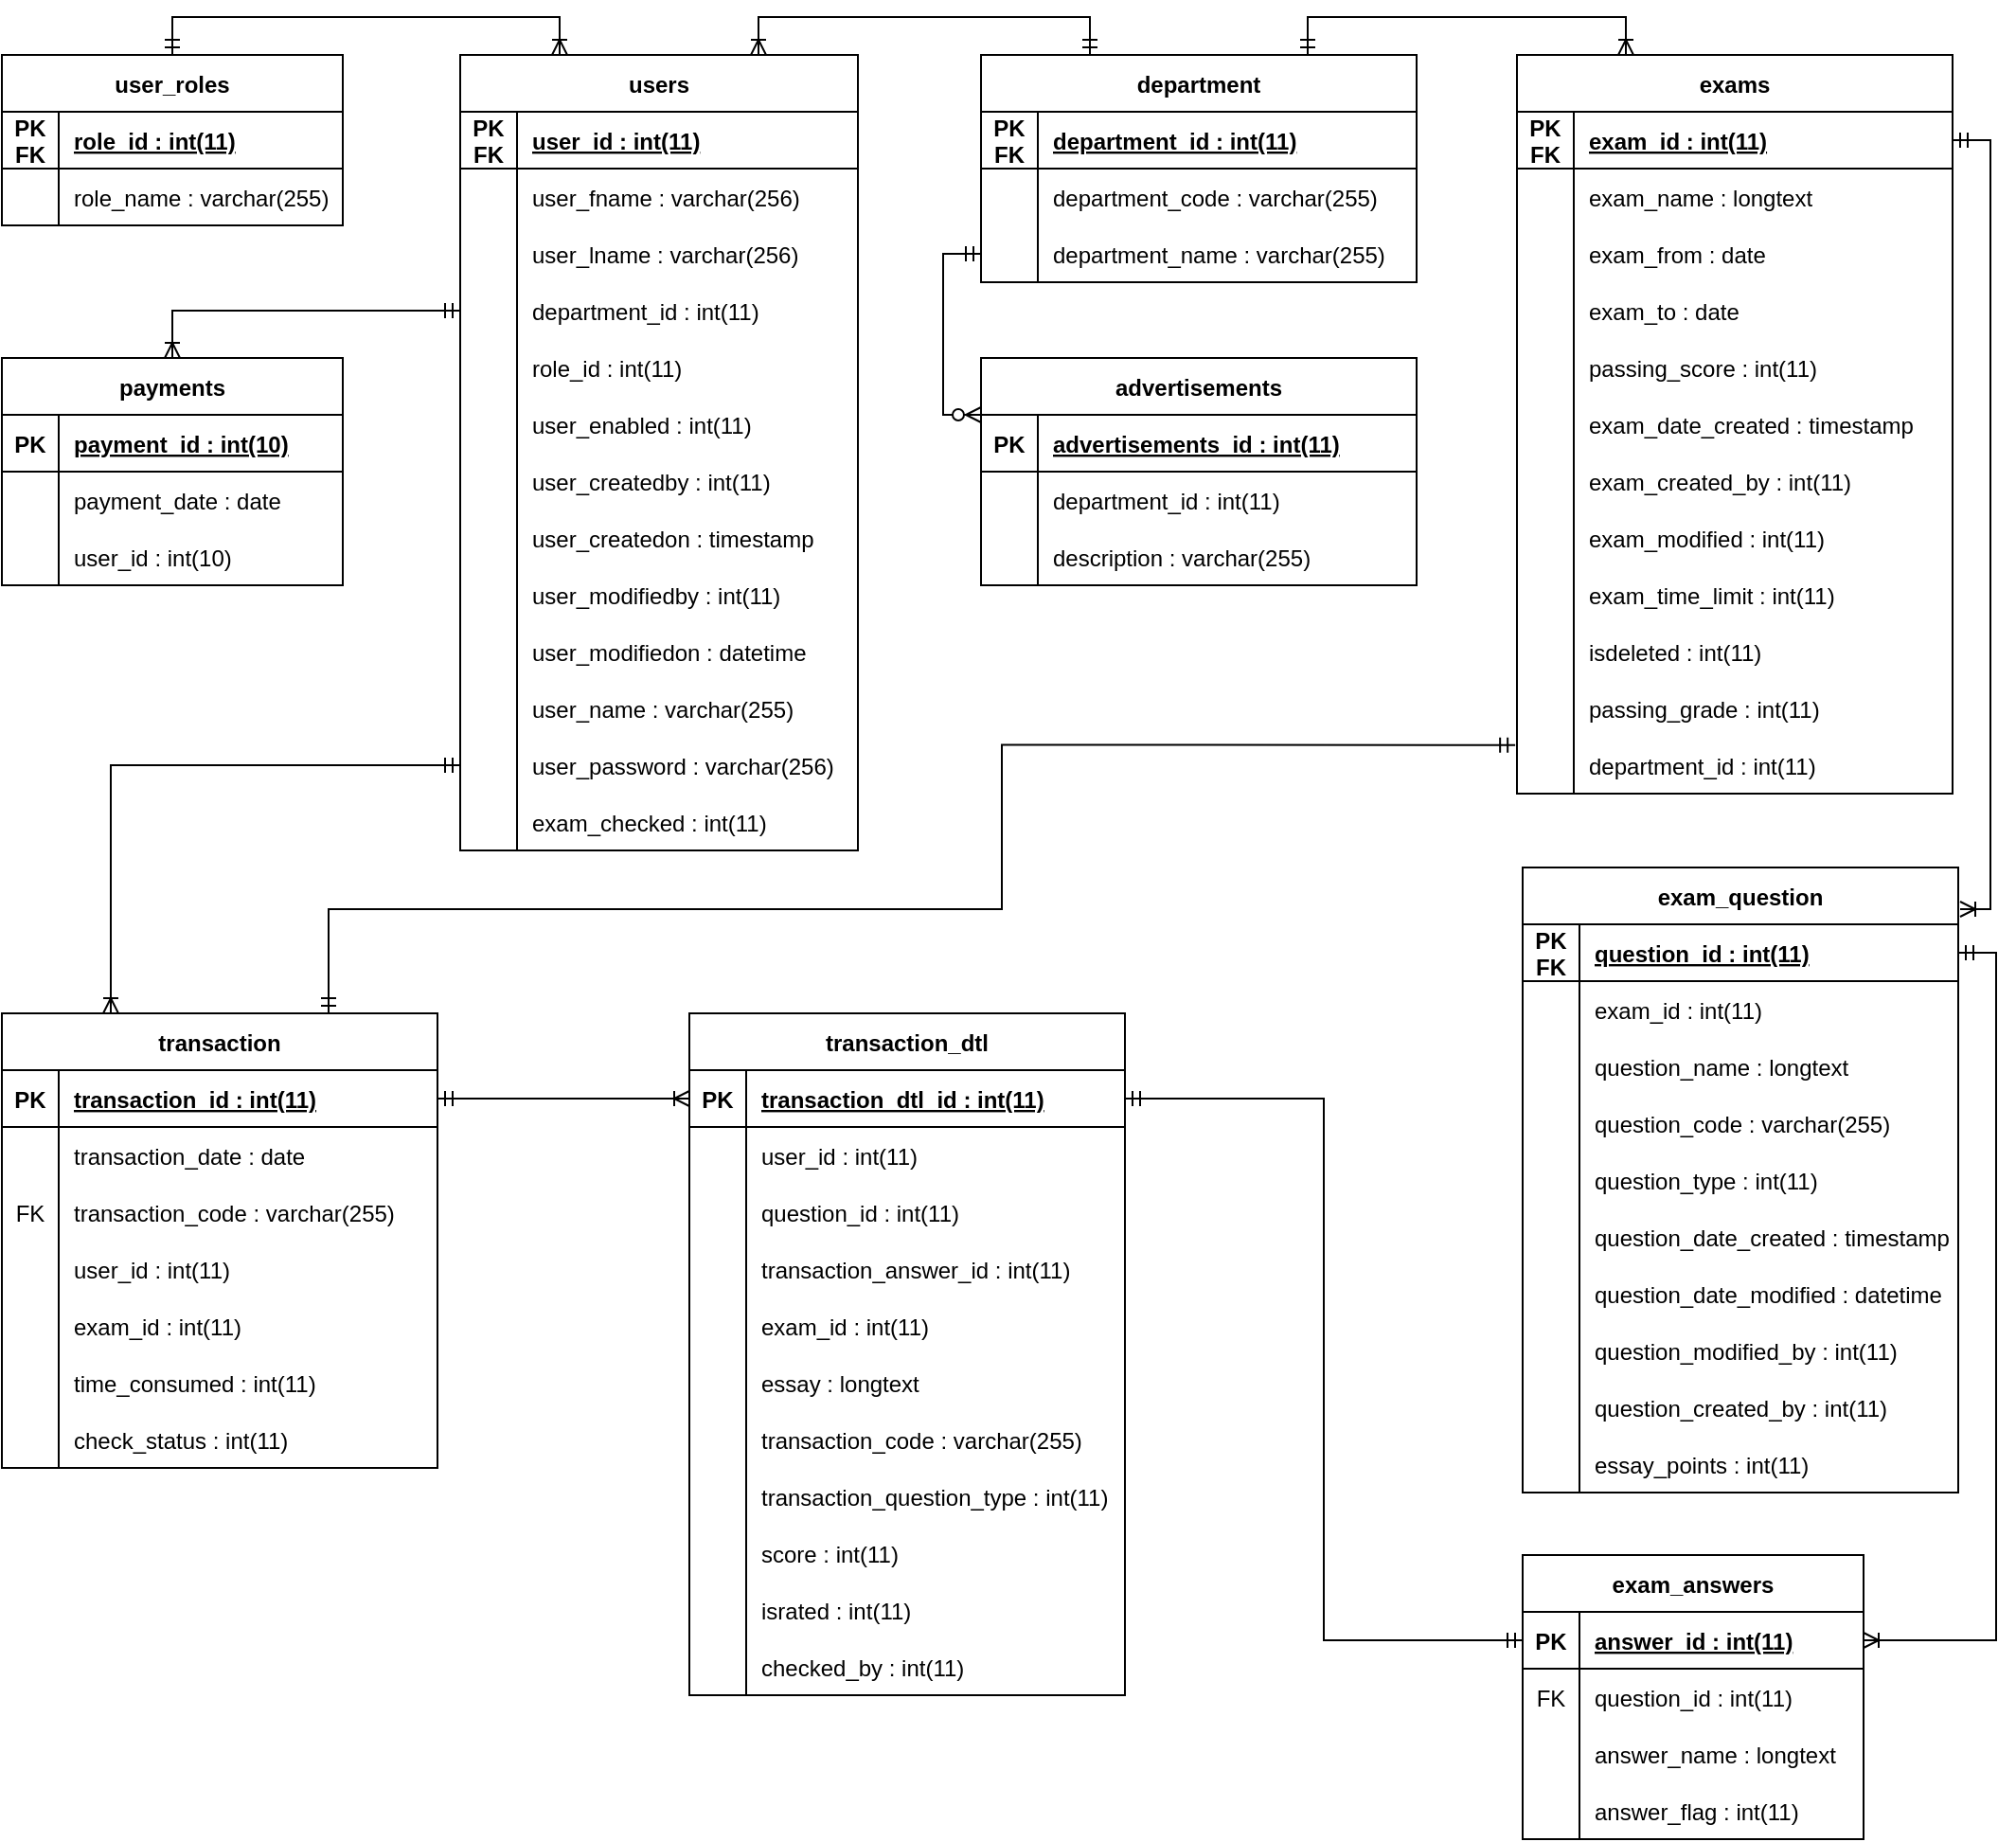 <mxfile version="13.9.2" type="device" pages="2"><diagram id="R2lEEEUBdFMjLlhIrx00" name="Page-1"><mxGraphModel dx="997" dy="548" grid="1" gridSize="11" guides="1" tooltips="1" connect="1" arrows="1" fold="1" page="0" pageScale="1" pageWidth="1100" pageHeight="1700" background="none" math="0" shadow="0" extFonts="Permanent Marker^https://fonts.googleapis.com/css?family=Permanent+Marker"><root><mxCell id="0"/><mxCell id="1" parent="0"/><mxCell id="mHF7-Y5s3SkRwSTCH9v2-3" style="edgeStyle=orthogonalEdgeStyle;rounded=0;orthogonalLoop=1;jettySize=auto;html=1;exitX=0.5;exitY=0;exitDx=0;exitDy=0;entryX=0.25;entryY=0;entryDx=0;entryDy=0;fontSize=13;endArrow=ERoneToMany;endFill=0;startArrow=ERmandOne;startFill=0;" parent="1" source="ErcHP31EOGKzqtN0lHqo-1" target="ErcHP31EOGKzqtN0lHqo-14" edge="1"><mxGeometry relative="1" as="geometry"/></mxCell><mxCell id="ErcHP31EOGKzqtN0lHqo-1" value="user_roles" style="shape=table;startSize=30;container=1;collapsible=1;childLayout=tableLayout;fixedRows=1;rowLines=0;fontStyle=1;align=center;resizeLast=1;" parent="1" vertex="1"><mxGeometry x="44" y="44" width="180" height="90" as="geometry"/></mxCell><mxCell id="ErcHP31EOGKzqtN0lHqo-2" value="" style="shape=partialRectangle;collapsible=0;dropTarget=0;pointerEvents=0;fillColor=none;top=0;left=0;bottom=1;right=0;points=[[0,0.5],[1,0.5]];portConstraint=eastwest;" parent="ErcHP31EOGKzqtN0lHqo-1" vertex="1"><mxGeometry y="30" width="180" height="30" as="geometry"/></mxCell><mxCell id="ErcHP31EOGKzqtN0lHqo-3" value="PK&#10;FK" style="shape=partialRectangle;connectable=0;fillColor=none;top=0;left=0;bottom=0;right=0;fontStyle=1;overflow=hidden;" parent="ErcHP31EOGKzqtN0lHqo-2" vertex="1"><mxGeometry width="30" height="30" as="geometry"/></mxCell><mxCell id="ErcHP31EOGKzqtN0lHqo-4" value="role_id : int(11)" style="shape=partialRectangle;connectable=0;fillColor=none;top=0;left=0;bottom=0;right=0;align=left;spacingLeft=6;fontStyle=5;overflow=hidden;" parent="ErcHP31EOGKzqtN0lHqo-2" vertex="1"><mxGeometry x="30" width="150" height="30" as="geometry"/></mxCell><mxCell id="ErcHP31EOGKzqtN0lHqo-5" value="" style="shape=partialRectangle;collapsible=0;dropTarget=0;pointerEvents=0;fillColor=none;top=0;left=0;bottom=0;right=0;points=[[0,0.5],[1,0.5]];portConstraint=eastwest;" parent="ErcHP31EOGKzqtN0lHqo-1" vertex="1"><mxGeometry y="60" width="180" height="30" as="geometry"/></mxCell><mxCell id="ErcHP31EOGKzqtN0lHqo-6" value="" style="shape=partialRectangle;connectable=0;fillColor=none;top=0;left=0;bottom=0;right=0;editable=1;overflow=hidden;" parent="ErcHP31EOGKzqtN0lHqo-5" vertex="1"><mxGeometry width="30" height="30" as="geometry"/></mxCell><mxCell id="ErcHP31EOGKzqtN0lHqo-7" value="role_name : varchar(255)" style="shape=partialRectangle;connectable=0;fillColor=none;top=0;left=0;bottom=0;right=0;align=left;spacingLeft=6;overflow=hidden;" parent="ErcHP31EOGKzqtN0lHqo-5" vertex="1"><mxGeometry x="30" width="150" height="30" as="geometry"/></mxCell><mxCell id="mHF7-Y5s3SkRwSTCH9v2-4" style="edgeStyle=orthogonalEdgeStyle;rounded=0;orthogonalLoop=1;jettySize=auto;html=1;exitX=0.75;exitY=0;exitDx=0;exitDy=0;entryX=0.25;entryY=0;entryDx=0;entryDy=0;startArrow=ERoneToMany;startFill=0;endArrow=ERmandOne;endFill=0;fontSize=13;" parent="1" source="ErcHP31EOGKzqtN0lHqo-14" target="ErcHP31EOGKzqtN0lHqo-90" edge="1"><mxGeometry relative="1" as="geometry"/></mxCell><mxCell id="ErcHP31EOGKzqtN0lHqo-14" value="users" style="shape=table;startSize=30;container=1;collapsible=1;childLayout=tableLayout;fixedRows=1;rowLines=0;fontStyle=1;align=center;resizeLast=1;" parent="1" vertex="1"><mxGeometry x="286" y="44" width="210" height="420" as="geometry"/></mxCell><mxCell id="ErcHP31EOGKzqtN0lHqo-15" value="" style="shape=partialRectangle;collapsible=0;dropTarget=0;pointerEvents=0;fillColor=none;top=0;left=0;bottom=1;right=0;points=[[0,0.5],[1,0.5]];portConstraint=eastwest;" parent="ErcHP31EOGKzqtN0lHqo-14" vertex="1"><mxGeometry y="30" width="210" height="30" as="geometry"/></mxCell><mxCell id="ErcHP31EOGKzqtN0lHqo-16" value="PK&#10;FK" style="shape=partialRectangle;connectable=0;fillColor=none;top=0;left=0;bottom=0;right=0;fontStyle=1;overflow=hidden;" parent="ErcHP31EOGKzqtN0lHqo-15" vertex="1"><mxGeometry width="30" height="30" as="geometry"/></mxCell><mxCell id="ErcHP31EOGKzqtN0lHqo-17" value="user_id : int(11)" style="shape=partialRectangle;connectable=0;fillColor=none;top=0;left=0;bottom=0;right=0;align=left;spacingLeft=6;fontStyle=5;overflow=hidden;" parent="ErcHP31EOGKzqtN0lHqo-15" vertex="1"><mxGeometry x="30" width="180" height="30" as="geometry"/></mxCell><mxCell id="ErcHP31EOGKzqtN0lHqo-18" value="" style="shape=partialRectangle;collapsible=0;dropTarget=0;pointerEvents=0;fillColor=none;top=0;left=0;bottom=0;right=0;points=[[0,0.5],[1,0.5]];portConstraint=eastwest;" parent="ErcHP31EOGKzqtN0lHqo-14" vertex="1"><mxGeometry y="60" width="210" height="30" as="geometry"/></mxCell><mxCell id="ErcHP31EOGKzqtN0lHqo-19" value="" style="shape=partialRectangle;connectable=0;fillColor=none;top=0;left=0;bottom=0;right=0;editable=1;overflow=hidden;" parent="ErcHP31EOGKzqtN0lHqo-18" vertex="1"><mxGeometry width="30" height="30" as="geometry"/></mxCell><mxCell id="ErcHP31EOGKzqtN0lHqo-20" value="user_fname : varchar(256)" style="shape=partialRectangle;connectable=0;fillColor=none;top=0;left=0;bottom=0;right=0;align=left;spacingLeft=6;overflow=hidden;" parent="ErcHP31EOGKzqtN0lHqo-18" vertex="1"><mxGeometry x="30" width="180" height="30" as="geometry"/></mxCell><mxCell id="ErcHP31EOGKzqtN0lHqo-109" value="" style="shape=partialRectangle;collapsible=0;dropTarget=0;pointerEvents=0;fillColor=none;top=0;left=0;bottom=0;right=0;points=[[0,0.5],[1,0.5]];portConstraint=eastwest;" parent="ErcHP31EOGKzqtN0lHqo-14" vertex="1"><mxGeometry y="90" width="210" height="30" as="geometry"/></mxCell><mxCell id="ErcHP31EOGKzqtN0lHqo-110" value="" style="shape=partialRectangle;connectable=0;fillColor=none;top=0;left=0;bottom=0;right=0;editable=1;overflow=hidden;" parent="ErcHP31EOGKzqtN0lHqo-109" vertex="1"><mxGeometry width="30" height="30" as="geometry"/></mxCell><mxCell id="ErcHP31EOGKzqtN0lHqo-111" value="user_lname : varchar(256)" style="shape=partialRectangle;connectable=0;fillColor=none;top=0;left=0;bottom=0;right=0;align=left;spacingLeft=6;overflow=hidden;" parent="ErcHP31EOGKzqtN0lHqo-109" vertex="1"><mxGeometry x="30" width="180" height="30" as="geometry"/></mxCell><mxCell id="ErcHP31EOGKzqtN0lHqo-112" value="" style="shape=partialRectangle;collapsible=0;dropTarget=0;pointerEvents=0;fillColor=none;top=0;left=0;bottom=0;right=0;points=[[0,0.5],[1,0.5]];portConstraint=eastwest;" parent="ErcHP31EOGKzqtN0lHqo-14" vertex="1"><mxGeometry y="120" width="210" height="30" as="geometry"/></mxCell><mxCell id="ErcHP31EOGKzqtN0lHqo-113" value="" style="shape=partialRectangle;connectable=0;fillColor=none;top=0;left=0;bottom=0;right=0;editable=1;overflow=hidden;" parent="ErcHP31EOGKzqtN0lHqo-112" vertex="1"><mxGeometry width="30" height="30" as="geometry"/></mxCell><mxCell id="ErcHP31EOGKzqtN0lHqo-114" value="department_id : int(11)" style="shape=partialRectangle;connectable=0;fillColor=none;top=0;left=0;bottom=0;right=0;align=left;spacingLeft=6;overflow=hidden;" parent="ErcHP31EOGKzqtN0lHqo-112" vertex="1"><mxGeometry x="30" width="180" height="30" as="geometry"/></mxCell><mxCell id="ErcHP31EOGKzqtN0lHqo-115" value="" style="shape=partialRectangle;collapsible=0;dropTarget=0;pointerEvents=0;fillColor=none;top=0;left=0;bottom=0;right=0;points=[[0,0.5],[1,0.5]];portConstraint=eastwest;" parent="ErcHP31EOGKzqtN0lHqo-14" vertex="1"><mxGeometry y="150" width="210" height="30" as="geometry"/></mxCell><mxCell id="ErcHP31EOGKzqtN0lHqo-116" value="" style="shape=partialRectangle;connectable=0;fillColor=none;top=0;left=0;bottom=0;right=0;editable=1;overflow=hidden;" parent="ErcHP31EOGKzqtN0lHqo-115" vertex="1"><mxGeometry width="30" height="30" as="geometry"/></mxCell><mxCell id="ErcHP31EOGKzqtN0lHqo-117" value="role_id : int(11)" style="shape=partialRectangle;connectable=0;fillColor=none;top=0;left=0;bottom=0;right=0;align=left;spacingLeft=6;overflow=hidden;" parent="ErcHP31EOGKzqtN0lHqo-115" vertex="1"><mxGeometry x="30" width="180" height="30" as="geometry"/></mxCell><mxCell id="ErcHP31EOGKzqtN0lHqo-118" value="" style="shape=partialRectangle;collapsible=0;dropTarget=0;pointerEvents=0;fillColor=none;top=0;left=0;bottom=0;right=0;points=[[0,0.5],[1,0.5]];portConstraint=eastwest;" parent="ErcHP31EOGKzqtN0lHqo-14" vertex="1"><mxGeometry y="180" width="210" height="30" as="geometry"/></mxCell><mxCell id="ErcHP31EOGKzqtN0lHqo-119" value="" style="shape=partialRectangle;connectable=0;fillColor=none;top=0;left=0;bottom=0;right=0;editable=1;overflow=hidden;" parent="ErcHP31EOGKzqtN0lHqo-118" vertex="1"><mxGeometry width="30" height="30" as="geometry"/></mxCell><mxCell id="ErcHP31EOGKzqtN0lHqo-120" value="user_enabled : int(11)" style="shape=partialRectangle;connectable=0;fillColor=none;top=0;left=0;bottom=0;right=0;align=left;spacingLeft=6;overflow=hidden;" parent="ErcHP31EOGKzqtN0lHqo-118" vertex="1"><mxGeometry x="30" width="180" height="30" as="geometry"/></mxCell><mxCell id="ErcHP31EOGKzqtN0lHqo-121" value="" style="shape=partialRectangle;collapsible=0;dropTarget=0;pointerEvents=0;fillColor=none;top=0;left=0;bottom=0;right=0;points=[[0,0.5],[1,0.5]];portConstraint=eastwest;" parent="ErcHP31EOGKzqtN0lHqo-14" vertex="1"><mxGeometry y="210" width="210" height="30" as="geometry"/></mxCell><mxCell id="ErcHP31EOGKzqtN0lHqo-122" value="" style="shape=partialRectangle;connectable=0;fillColor=none;top=0;left=0;bottom=0;right=0;editable=1;overflow=hidden;" parent="ErcHP31EOGKzqtN0lHqo-121" vertex="1"><mxGeometry width="30" height="30" as="geometry"/></mxCell><mxCell id="ErcHP31EOGKzqtN0lHqo-123" value="user_createdby : int(11)" style="shape=partialRectangle;connectable=0;fillColor=none;top=0;left=0;bottom=0;right=0;align=left;spacingLeft=6;overflow=hidden;" parent="ErcHP31EOGKzqtN0lHqo-121" vertex="1"><mxGeometry x="30" width="180" height="30" as="geometry"/></mxCell><mxCell id="ErcHP31EOGKzqtN0lHqo-124" value="" style="shape=partialRectangle;collapsible=0;dropTarget=0;pointerEvents=0;fillColor=none;top=0;left=0;bottom=0;right=0;points=[[0,0.5],[1,0.5]];portConstraint=eastwest;" parent="ErcHP31EOGKzqtN0lHqo-14" vertex="1"><mxGeometry y="240" width="210" height="30" as="geometry"/></mxCell><mxCell id="ErcHP31EOGKzqtN0lHqo-125" value="" style="shape=partialRectangle;connectable=0;fillColor=none;top=0;left=0;bottom=0;right=0;editable=1;overflow=hidden;" parent="ErcHP31EOGKzqtN0lHqo-124" vertex="1"><mxGeometry width="30" height="30" as="geometry"/></mxCell><mxCell id="ErcHP31EOGKzqtN0lHqo-126" value="user_createdon : timestamp" style="shape=partialRectangle;connectable=0;fillColor=none;top=0;left=0;bottom=0;right=0;align=left;spacingLeft=6;overflow=hidden;" parent="ErcHP31EOGKzqtN0lHqo-124" vertex="1"><mxGeometry x="30" width="180" height="30" as="geometry"/></mxCell><mxCell id="ErcHP31EOGKzqtN0lHqo-127" value="" style="shape=partialRectangle;collapsible=0;dropTarget=0;pointerEvents=0;fillColor=none;top=0;left=0;bottom=0;right=0;points=[[0,0.5],[1,0.5]];portConstraint=eastwest;" parent="ErcHP31EOGKzqtN0lHqo-14" vertex="1"><mxGeometry y="270" width="210" height="30" as="geometry"/></mxCell><mxCell id="ErcHP31EOGKzqtN0lHqo-128" value="" style="shape=partialRectangle;connectable=0;fillColor=none;top=0;left=0;bottom=0;right=0;editable=1;overflow=hidden;" parent="ErcHP31EOGKzqtN0lHqo-127" vertex="1"><mxGeometry width="30" height="30" as="geometry"/></mxCell><mxCell id="ErcHP31EOGKzqtN0lHqo-129" value="user_modifiedby : int(11)" style="shape=partialRectangle;connectable=0;fillColor=none;top=0;left=0;bottom=0;right=0;align=left;spacingLeft=6;overflow=hidden;" parent="ErcHP31EOGKzqtN0lHqo-127" vertex="1"><mxGeometry x="30" width="180" height="30" as="geometry"/></mxCell><mxCell id="ErcHP31EOGKzqtN0lHqo-130" value="" style="shape=partialRectangle;collapsible=0;dropTarget=0;pointerEvents=0;fillColor=none;top=0;left=0;bottom=0;right=0;points=[[0,0.5],[1,0.5]];portConstraint=eastwest;" parent="ErcHP31EOGKzqtN0lHqo-14" vertex="1"><mxGeometry y="300" width="210" height="30" as="geometry"/></mxCell><mxCell id="ErcHP31EOGKzqtN0lHqo-131" value="" style="shape=partialRectangle;connectable=0;fillColor=none;top=0;left=0;bottom=0;right=0;editable=1;overflow=hidden;" parent="ErcHP31EOGKzqtN0lHqo-130" vertex="1"><mxGeometry width="30" height="30" as="geometry"/></mxCell><mxCell id="ErcHP31EOGKzqtN0lHqo-132" value="user_modifiedon : datetime" style="shape=partialRectangle;connectable=0;fillColor=none;top=0;left=0;bottom=0;right=0;align=left;spacingLeft=6;overflow=hidden;" parent="ErcHP31EOGKzqtN0lHqo-130" vertex="1"><mxGeometry x="30" width="180" height="30" as="geometry"/></mxCell><mxCell id="ErcHP31EOGKzqtN0lHqo-133" value="" style="shape=partialRectangle;collapsible=0;dropTarget=0;pointerEvents=0;fillColor=none;top=0;left=0;bottom=0;right=0;points=[[0,0.5],[1,0.5]];portConstraint=eastwest;" parent="ErcHP31EOGKzqtN0lHqo-14" vertex="1"><mxGeometry y="330" width="210" height="30" as="geometry"/></mxCell><mxCell id="ErcHP31EOGKzqtN0lHqo-134" value="" style="shape=partialRectangle;connectable=0;fillColor=none;top=0;left=0;bottom=0;right=0;editable=1;overflow=hidden;" parent="ErcHP31EOGKzqtN0lHqo-133" vertex="1"><mxGeometry width="30" height="30" as="geometry"/></mxCell><mxCell id="ErcHP31EOGKzqtN0lHqo-135" value="user_name : varchar(255)" style="shape=partialRectangle;connectable=0;fillColor=none;top=0;left=0;bottom=0;right=0;align=left;spacingLeft=6;overflow=hidden;" parent="ErcHP31EOGKzqtN0lHqo-133" vertex="1"><mxGeometry x="30" width="180" height="30" as="geometry"/></mxCell><mxCell id="ErcHP31EOGKzqtN0lHqo-136" value="" style="shape=partialRectangle;collapsible=0;dropTarget=0;pointerEvents=0;fillColor=none;top=0;left=0;bottom=0;right=0;points=[[0,0.5],[1,0.5]];portConstraint=eastwest;" parent="ErcHP31EOGKzqtN0lHqo-14" vertex="1"><mxGeometry y="360" width="210" height="30" as="geometry"/></mxCell><mxCell id="ErcHP31EOGKzqtN0lHqo-137" value="" style="shape=partialRectangle;connectable=0;fillColor=none;top=0;left=0;bottom=0;right=0;editable=1;overflow=hidden;" parent="ErcHP31EOGKzqtN0lHqo-136" vertex="1"><mxGeometry width="30" height="30" as="geometry"/></mxCell><mxCell id="ErcHP31EOGKzqtN0lHqo-138" value="user_password : varchar(256)" style="shape=partialRectangle;connectable=0;fillColor=none;top=0;left=0;bottom=0;right=0;align=left;spacingLeft=6;overflow=hidden;" parent="ErcHP31EOGKzqtN0lHqo-136" vertex="1"><mxGeometry x="30" width="180" height="30" as="geometry"/></mxCell><mxCell id="ErcHP31EOGKzqtN0lHqo-139" value="" style="shape=partialRectangle;collapsible=0;dropTarget=0;pointerEvents=0;fillColor=none;top=0;left=0;bottom=0;right=0;points=[[0,0.5],[1,0.5]];portConstraint=eastwest;" parent="ErcHP31EOGKzqtN0lHqo-14" vertex="1"><mxGeometry y="390" width="210" height="30" as="geometry"/></mxCell><mxCell id="ErcHP31EOGKzqtN0lHqo-140" value="" style="shape=partialRectangle;connectable=0;fillColor=none;top=0;left=0;bottom=0;right=0;editable=1;overflow=hidden;" parent="ErcHP31EOGKzqtN0lHqo-139" vertex="1"><mxGeometry width="30" height="30" as="geometry"/></mxCell><mxCell id="ErcHP31EOGKzqtN0lHqo-141" value="exam_checked : int(11)" style="shape=partialRectangle;connectable=0;fillColor=none;top=0;left=0;bottom=0;right=0;align=left;spacingLeft=6;overflow=hidden;" parent="ErcHP31EOGKzqtN0lHqo-139" vertex="1"><mxGeometry x="30" width="180" height="30" as="geometry"/></mxCell><mxCell id="ErcHP31EOGKzqtN0lHqo-38" value="" style="shape=partialRectangle;collapsible=0;dropTarget=0;pointerEvents=0;fillColor=none;top=0;left=0;bottom=0;right=0;points=[[0,0.5],[1,0.5]];portConstraint=eastwest;" parent="1" vertex="1"><mxGeometry x="254" y="284" width="190" height="30" as="geometry"/></mxCell><mxCell id="ErcHP31EOGKzqtN0lHqo-39" value="" style="shape=partialRectangle;connectable=0;fillColor=none;top=0;left=0;bottom=0;right=0;editable=1;overflow=hidden;" parent="ErcHP31EOGKzqtN0lHqo-38" vertex="1"><mxGeometry width="31.667" height="30" as="geometry"/></mxCell><mxCell id="mHF7-Y5s3SkRwSTCH9v2-5" style="edgeStyle=orthogonalEdgeStyle;rounded=0;orthogonalLoop=1;jettySize=auto;html=1;exitX=0.75;exitY=0;exitDx=0;exitDy=0;entryX=0.25;entryY=0;entryDx=0;entryDy=0;startArrow=ERmandOne;startFill=0;endArrow=ERoneToMany;endFill=0;fontSize=13;" parent="1" source="ErcHP31EOGKzqtN0lHqo-90" target="ErcHP31EOGKzqtN0lHqo-276" edge="1"><mxGeometry relative="1" as="geometry"/></mxCell><mxCell id="ErcHP31EOGKzqtN0lHqo-90" value="department" style="shape=table;startSize=30;container=1;collapsible=1;childLayout=tableLayout;fixedRows=1;rowLines=0;fontStyle=1;align=center;resizeLast=1;" parent="1" vertex="1"><mxGeometry x="561" y="44" width="230" height="120" as="geometry"/></mxCell><mxCell id="ErcHP31EOGKzqtN0lHqo-91" value="" style="shape=partialRectangle;collapsible=0;dropTarget=0;pointerEvents=0;fillColor=none;top=0;left=0;bottom=1;right=0;points=[[0,0.5],[1,0.5]];portConstraint=eastwest;" parent="ErcHP31EOGKzqtN0lHqo-90" vertex="1"><mxGeometry y="30" width="230" height="30" as="geometry"/></mxCell><mxCell id="ErcHP31EOGKzqtN0lHqo-92" value="PK&#10;FK" style="shape=partialRectangle;connectable=0;fillColor=none;top=0;left=0;bottom=0;right=0;fontStyle=1;overflow=hidden;" parent="ErcHP31EOGKzqtN0lHqo-91" vertex="1"><mxGeometry width="30" height="30" as="geometry"/></mxCell><mxCell id="ErcHP31EOGKzqtN0lHqo-93" value="department_id : int(11)" style="shape=partialRectangle;connectable=0;fillColor=none;top=0;left=0;bottom=0;right=0;align=left;spacingLeft=6;fontStyle=5;overflow=hidden;" parent="ErcHP31EOGKzqtN0lHqo-91" vertex="1"><mxGeometry x="30" width="200" height="30" as="geometry"/></mxCell><mxCell id="ErcHP31EOGKzqtN0lHqo-94" value="" style="shape=partialRectangle;collapsible=0;dropTarget=0;pointerEvents=0;fillColor=none;top=0;left=0;bottom=0;right=0;points=[[0,0.5],[1,0.5]];portConstraint=eastwest;" parent="ErcHP31EOGKzqtN0lHqo-90" vertex="1"><mxGeometry y="60" width="230" height="30" as="geometry"/></mxCell><mxCell id="ErcHP31EOGKzqtN0lHqo-95" value="" style="shape=partialRectangle;connectable=0;fillColor=none;top=0;left=0;bottom=0;right=0;editable=1;overflow=hidden;" parent="ErcHP31EOGKzqtN0lHqo-94" vertex="1"><mxGeometry width="30" height="30" as="geometry"/></mxCell><mxCell id="ErcHP31EOGKzqtN0lHqo-96" value="department_code : varchar(255)" style="shape=partialRectangle;connectable=0;fillColor=none;top=0;left=0;bottom=0;right=0;align=left;spacingLeft=6;overflow=hidden;" parent="ErcHP31EOGKzqtN0lHqo-94" vertex="1"><mxGeometry x="30" width="200" height="30" as="geometry"/></mxCell><mxCell id="ErcHP31EOGKzqtN0lHqo-97" value="" style="shape=partialRectangle;collapsible=0;dropTarget=0;pointerEvents=0;fillColor=none;top=0;left=0;bottom=0;right=0;points=[[0,0.5],[1,0.5]];portConstraint=eastwest;" parent="ErcHP31EOGKzqtN0lHqo-90" vertex="1"><mxGeometry y="90" width="230" height="30" as="geometry"/></mxCell><mxCell id="ErcHP31EOGKzqtN0lHqo-98" value="" style="shape=partialRectangle;connectable=0;fillColor=none;top=0;left=0;bottom=0;right=0;editable=1;overflow=hidden;" parent="ErcHP31EOGKzqtN0lHqo-97" vertex="1"><mxGeometry width="30" height="30" as="geometry"/></mxCell><mxCell id="ErcHP31EOGKzqtN0lHqo-99" value="department_name : varchar(255)" style="shape=partialRectangle;connectable=0;fillColor=none;top=0;left=0;bottom=0;right=0;align=left;spacingLeft=6;overflow=hidden;" parent="ErcHP31EOGKzqtN0lHqo-97" vertex="1"><mxGeometry x="30" width="200" height="30" as="geometry"/></mxCell><mxCell id="mHF7-Y5s3SkRwSTCH9v2-6" style="edgeStyle=orthogonalEdgeStyle;rounded=0;orthogonalLoop=1;jettySize=auto;html=1;exitX=0;exitY=0.25;exitDx=0;exitDy=0;entryX=0;entryY=0.5;entryDx=0;entryDy=0;startArrow=ERzeroToMany;startFill=1;endArrow=ERmandOne;endFill=0;fontSize=13;" parent="1" source="ErcHP31EOGKzqtN0lHqo-160" target="ErcHP31EOGKzqtN0lHqo-97" edge="1"><mxGeometry relative="1" as="geometry"/></mxCell><mxCell id="ErcHP31EOGKzqtN0lHqo-160" value="advertisements" style="shape=table;startSize=30;container=1;collapsible=1;childLayout=tableLayout;fixedRows=1;rowLines=0;fontStyle=1;align=center;resizeLast=1;" parent="1" vertex="1"><mxGeometry x="561" y="204" width="230" height="120" as="geometry"/></mxCell><mxCell id="ErcHP31EOGKzqtN0lHqo-161" value="" style="shape=partialRectangle;collapsible=0;dropTarget=0;pointerEvents=0;fillColor=none;top=0;left=0;bottom=1;right=0;points=[[0,0.5],[1,0.5]];portConstraint=eastwest;" parent="ErcHP31EOGKzqtN0lHqo-160" vertex="1"><mxGeometry y="30" width="230" height="30" as="geometry"/></mxCell><mxCell id="ErcHP31EOGKzqtN0lHqo-162" value="PK" style="shape=partialRectangle;connectable=0;fillColor=none;top=0;left=0;bottom=0;right=0;fontStyle=1;overflow=hidden;" parent="ErcHP31EOGKzqtN0lHqo-161" vertex="1"><mxGeometry width="30" height="30" as="geometry"/></mxCell><mxCell id="ErcHP31EOGKzqtN0lHqo-163" value="advertisements_id : int(11)" style="shape=partialRectangle;connectable=0;fillColor=none;top=0;left=0;bottom=0;right=0;align=left;spacingLeft=6;fontStyle=5;overflow=hidden;" parent="ErcHP31EOGKzqtN0lHqo-161" vertex="1"><mxGeometry x="30" width="200" height="30" as="geometry"/></mxCell><mxCell id="ErcHP31EOGKzqtN0lHqo-167" value="" style="shape=partialRectangle;collapsible=0;dropTarget=0;pointerEvents=0;fillColor=none;top=0;left=0;bottom=0;right=0;points=[[0,0.5],[1,0.5]];portConstraint=eastwest;" parent="ErcHP31EOGKzqtN0lHqo-160" vertex="1"><mxGeometry y="60" width="230" height="30" as="geometry"/></mxCell><mxCell id="ErcHP31EOGKzqtN0lHqo-168" value="" style="shape=partialRectangle;connectable=0;fillColor=none;top=0;left=0;bottom=0;right=0;editable=1;overflow=hidden;" parent="ErcHP31EOGKzqtN0lHqo-167" vertex="1"><mxGeometry width="30" height="30" as="geometry"/></mxCell><mxCell id="ErcHP31EOGKzqtN0lHqo-169" value="department_id : int(11)" style="shape=partialRectangle;connectable=0;fillColor=none;top=0;left=0;bottom=0;right=0;align=left;spacingLeft=6;overflow=hidden;" parent="ErcHP31EOGKzqtN0lHqo-167" vertex="1"><mxGeometry x="30" width="200" height="30" as="geometry"/></mxCell><mxCell id="ErcHP31EOGKzqtN0lHqo-164" value="" style="shape=partialRectangle;collapsible=0;dropTarget=0;pointerEvents=0;fillColor=none;top=0;left=0;bottom=0;right=0;points=[[0,0.5],[1,0.5]];portConstraint=eastwest;" parent="ErcHP31EOGKzqtN0lHqo-160" vertex="1"><mxGeometry y="90" width="230" height="30" as="geometry"/></mxCell><mxCell id="ErcHP31EOGKzqtN0lHqo-165" value="" style="shape=partialRectangle;connectable=0;fillColor=none;top=0;left=0;bottom=0;right=0;editable=1;overflow=hidden;" parent="ErcHP31EOGKzqtN0lHqo-164" vertex="1"><mxGeometry width="30" height="30" as="geometry"/></mxCell><mxCell id="ErcHP31EOGKzqtN0lHqo-166" value="description : varchar(255)" style="shape=partialRectangle;connectable=0;fillColor=none;top=0;left=0;bottom=0;right=0;align=left;spacingLeft=6;overflow=hidden;" parent="ErcHP31EOGKzqtN0lHqo-164" vertex="1"><mxGeometry x="30" width="200" height="30" as="geometry"/></mxCell><mxCell id="mHF7-Y5s3SkRwSTCH9v2-10" style="edgeStyle=orthogonalEdgeStyle;rounded=0;orthogonalLoop=1;jettySize=auto;html=1;exitX=0.25;exitY=0;exitDx=0;exitDy=0;entryX=0;entryY=0.5;entryDx=0;entryDy=0;startArrow=ERoneToMany;startFill=0;endArrow=ERmandOne;endFill=0;fontSize=13;" parent="1" source="ErcHP31EOGKzqtN0lHqo-170" target="ErcHP31EOGKzqtN0lHqo-136" edge="1"><mxGeometry relative="1" as="geometry"/></mxCell><mxCell id="mHF7-Y5s3SkRwSTCH9v2-11" style="edgeStyle=orthogonalEdgeStyle;rounded=0;orthogonalLoop=1;jettySize=auto;html=1;exitX=0.75;exitY=0;exitDx=0;exitDy=0;entryX=-0.004;entryY=0.144;entryDx=0;entryDy=0;entryPerimeter=0;startArrow=ERmandOne;startFill=0;endArrow=ERmandOne;endFill=0;fontSize=13;" parent="1" source="ErcHP31EOGKzqtN0lHqo-170" target="ErcHP31EOGKzqtN0lHqo-310" edge="1"><mxGeometry relative="1" as="geometry"><Array as="points"><mxPoint x="217" y="495"/><mxPoint x="572" y="495"/><mxPoint x="572" y="408"/></Array></mxGeometry></mxCell><mxCell id="ErcHP31EOGKzqtN0lHqo-170" value="transaction" style="shape=table;startSize=30;container=1;collapsible=1;childLayout=tableLayout;fixedRows=1;rowLines=0;fontStyle=1;align=center;resizeLast=1;" parent="1" vertex="1"><mxGeometry x="44" y="550" width="230" height="240" as="geometry"/></mxCell><mxCell id="ErcHP31EOGKzqtN0lHqo-171" value="" style="shape=partialRectangle;collapsible=0;dropTarget=0;pointerEvents=0;fillColor=none;top=0;left=0;bottom=1;right=0;points=[[0,0.5],[1,0.5]];portConstraint=eastwest;" parent="ErcHP31EOGKzqtN0lHqo-170" vertex="1"><mxGeometry y="30" width="230" height="30" as="geometry"/></mxCell><mxCell id="ErcHP31EOGKzqtN0lHqo-172" value="PK" style="shape=partialRectangle;connectable=0;fillColor=none;top=0;left=0;bottom=0;right=0;fontStyle=1;overflow=hidden;" parent="ErcHP31EOGKzqtN0lHqo-171" vertex="1"><mxGeometry width="30" height="30" as="geometry"/></mxCell><mxCell id="ErcHP31EOGKzqtN0lHqo-173" value="transaction_id : int(11)" style="shape=partialRectangle;connectable=0;fillColor=none;top=0;left=0;bottom=0;right=0;align=left;spacingLeft=6;fontStyle=5;overflow=hidden;" parent="ErcHP31EOGKzqtN0lHqo-171" vertex="1"><mxGeometry x="30" width="200" height="30" as="geometry"/></mxCell><mxCell id="ErcHP31EOGKzqtN0lHqo-174" value="" style="shape=partialRectangle;collapsible=0;dropTarget=0;pointerEvents=0;fillColor=none;top=0;left=0;bottom=0;right=0;points=[[0,0.5],[1,0.5]];portConstraint=eastwest;" parent="ErcHP31EOGKzqtN0lHqo-170" vertex="1"><mxGeometry y="60" width="230" height="30" as="geometry"/></mxCell><mxCell id="ErcHP31EOGKzqtN0lHqo-175" value="" style="shape=partialRectangle;connectable=0;fillColor=none;top=0;left=0;bottom=0;right=0;editable=1;overflow=hidden;" parent="ErcHP31EOGKzqtN0lHqo-174" vertex="1"><mxGeometry width="30" height="30" as="geometry"/></mxCell><mxCell id="ErcHP31EOGKzqtN0lHqo-176" value="transaction_date : date" style="shape=partialRectangle;connectable=0;fillColor=none;top=0;left=0;bottom=0;right=0;align=left;spacingLeft=6;overflow=hidden;" parent="ErcHP31EOGKzqtN0lHqo-174" vertex="1"><mxGeometry x="30" width="200" height="30" as="geometry"/></mxCell><mxCell id="ErcHP31EOGKzqtN0lHqo-177" value="" style="shape=partialRectangle;collapsible=0;dropTarget=0;pointerEvents=0;fillColor=none;top=0;left=0;bottom=0;right=0;points=[[0,0.5],[1,0.5]];portConstraint=eastwest;" parent="ErcHP31EOGKzqtN0lHqo-170" vertex="1"><mxGeometry y="90" width="230" height="30" as="geometry"/></mxCell><mxCell id="ErcHP31EOGKzqtN0lHqo-178" value="FK" style="shape=partialRectangle;connectable=0;fillColor=none;top=0;left=0;bottom=0;right=0;editable=1;overflow=hidden;" parent="ErcHP31EOGKzqtN0lHqo-177" vertex="1"><mxGeometry width="30" height="30" as="geometry"/></mxCell><mxCell id="ErcHP31EOGKzqtN0lHqo-179" value="transaction_code : varchar(255)" style="shape=partialRectangle;connectable=0;fillColor=none;top=0;left=0;bottom=0;right=0;align=left;spacingLeft=6;overflow=hidden;" parent="ErcHP31EOGKzqtN0lHqo-177" vertex="1"><mxGeometry x="30" width="200" height="30" as="geometry"/></mxCell><mxCell id="ErcHP31EOGKzqtN0lHqo-180" value="" style="shape=partialRectangle;collapsible=0;dropTarget=0;pointerEvents=0;fillColor=none;top=0;left=0;bottom=0;right=0;points=[[0,0.5],[1,0.5]];portConstraint=eastwest;" parent="ErcHP31EOGKzqtN0lHqo-170" vertex="1"><mxGeometry y="120" width="230" height="30" as="geometry"/></mxCell><mxCell id="ErcHP31EOGKzqtN0lHqo-181" value="" style="shape=partialRectangle;connectable=0;fillColor=none;top=0;left=0;bottom=0;right=0;editable=1;overflow=hidden;" parent="ErcHP31EOGKzqtN0lHqo-180" vertex="1"><mxGeometry width="30" height="30" as="geometry"/></mxCell><mxCell id="ErcHP31EOGKzqtN0lHqo-182" value="user_id : int(11)" style="shape=partialRectangle;connectable=0;fillColor=none;top=0;left=0;bottom=0;right=0;align=left;spacingLeft=6;overflow=hidden;" parent="ErcHP31EOGKzqtN0lHqo-180" vertex="1"><mxGeometry x="30" width="200" height="30" as="geometry"/></mxCell><mxCell id="ErcHP31EOGKzqtN0lHqo-183" value="" style="shape=partialRectangle;collapsible=0;dropTarget=0;pointerEvents=0;fillColor=none;top=0;left=0;bottom=0;right=0;points=[[0,0.5],[1,0.5]];portConstraint=eastwest;" parent="ErcHP31EOGKzqtN0lHqo-170" vertex="1"><mxGeometry y="150" width="230" height="30" as="geometry"/></mxCell><mxCell id="ErcHP31EOGKzqtN0lHqo-184" value="" style="shape=partialRectangle;connectable=0;fillColor=none;top=0;left=0;bottom=0;right=0;editable=1;overflow=hidden;" parent="ErcHP31EOGKzqtN0lHqo-183" vertex="1"><mxGeometry width="30" height="30" as="geometry"/></mxCell><mxCell id="ErcHP31EOGKzqtN0lHqo-185" value="exam_id : int(11)" style="shape=partialRectangle;connectable=0;fillColor=none;top=0;left=0;bottom=0;right=0;align=left;spacingLeft=6;overflow=hidden;" parent="ErcHP31EOGKzqtN0lHqo-183" vertex="1"><mxGeometry x="30" width="200" height="30" as="geometry"/></mxCell><mxCell id="ErcHP31EOGKzqtN0lHqo-186" value="" style="shape=partialRectangle;collapsible=0;dropTarget=0;pointerEvents=0;fillColor=none;top=0;left=0;bottom=0;right=0;points=[[0,0.5],[1,0.5]];portConstraint=eastwest;" parent="ErcHP31EOGKzqtN0lHqo-170" vertex="1"><mxGeometry y="180" width="230" height="30" as="geometry"/></mxCell><mxCell id="ErcHP31EOGKzqtN0lHqo-187" value="" style="shape=partialRectangle;connectable=0;fillColor=none;top=0;left=0;bottom=0;right=0;editable=1;overflow=hidden;" parent="ErcHP31EOGKzqtN0lHqo-186" vertex="1"><mxGeometry width="30" height="30" as="geometry"/></mxCell><mxCell id="ErcHP31EOGKzqtN0lHqo-188" value="time_consumed : int(11)" style="shape=partialRectangle;connectable=0;fillColor=none;top=0;left=0;bottom=0;right=0;align=left;spacingLeft=6;overflow=hidden;" parent="ErcHP31EOGKzqtN0lHqo-186" vertex="1"><mxGeometry x="30" width="200" height="30" as="geometry"/></mxCell><mxCell id="ErcHP31EOGKzqtN0lHqo-189" value="" style="shape=partialRectangle;collapsible=0;dropTarget=0;pointerEvents=0;fillColor=none;top=0;left=0;bottom=0;right=0;points=[[0,0.5],[1,0.5]];portConstraint=eastwest;" parent="ErcHP31EOGKzqtN0lHqo-170" vertex="1"><mxGeometry y="210" width="230" height="30" as="geometry"/></mxCell><mxCell id="ErcHP31EOGKzqtN0lHqo-190" value="" style="shape=partialRectangle;connectable=0;fillColor=none;top=0;left=0;bottom=0;right=0;editable=1;overflow=hidden;" parent="ErcHP31EOGKzqtN0lHqo-189" vertex="1"><mxGeometry width="30" height="30" as="geometry"/></mxCell><mxCell id="ErcHP31EOGKzqtN0lHqo-191" value="check_status : int(11)" style="shape=partialRectangle;connectable=0;fillColor=none;top=0;left=0;bottom=0;right=0;align=left;spacingLeft=6;overflow=hidden;" parent="ErcHP31EOGKzqtN0lHqo-189" vertex="1"><mxGeometry x="30" width="200" height="30" as="geometry"/></mxCell><mxCell id="ErcHP31EOGKzqtN0lHqo-192" value="transaction_dtl" style="shape=table;startSize=30;container=1;collapsible=1;childLayout=tableLayout;fixedRows=1;rowLines=0;fontStyle=1;align=center;resizeLast=1;" parent="1" vertex="1"><mxGeometry x="407" y="550" width="230" height="360" as="geometry"/></mxCell><mxCell id="ErcHP31EOGKzqtN0lHqo-193" value="" style="shape=partialRectangle;collapsible=0;dropTarget=0;pointerEvents=0;fillColor=none;top=0;left=0;bottom=1;right=0;points=[[0,0.5],[1,0.5]];portConstraint=eastwest;" parent="ErcHP31EOGKzqtN0lHqo-192" vertex="1"><mxGeometry y="30" width="230" height="30" as="geometry"/></mxCell><mxCell id="ErcHP31EOGKzqtN0lHqo-194" value="PK" style="shape=partialRectangle;connectable=0;fillColor=none;top=0;left=0;bottom=0;right=0;fontStyle=1;overflow=hidden;" parent="ErcHP31EOGKzqtN0lHqo-193" vertex="1"><mxGeometry width="30" height="30" as="geometry"/></mxCell><mxCell id="ErcHP31EOGKzqtN0lHqo-195" value="transaction_dtl_id : int(11)" style="shape=partialRectangle;connectable=0;fillColor=none;top=0;left=0;bottom=0;right=0;align=left;spacingLeft=6;fontStyle=5;overflow=hidden;" parent="ErcHP31EOGKzqtN0lHqo-193" vertex="1"><mxGeometry x="30" width="200" height="30" as="geometry"/></mxCell><mxCell id="ErcHP31EOGKzqtN0lHqo-196" value="" style="shape=partialRectangle;collapsible=0;dropTarget=0;pointerEvents=0;fillColor=none;top=0;left=0;bottom=0;right=0;points=[[0,0.5],[1,0.5]];portConstraint=eastwest;" parent="ErcHP31EOGKzqtN0lHqo-192" vertex="1"><mxGeometry y="60" width="230" height="30" as="geometry"/></mxCell><mxCell id="ErcHP31EOGKzqtN0lHqo-197" value="" style="shape=partialRectangle;connectable=0;fillColor=none;top=0;left=0;bottom=0;right=0;editable=1;overflow=hidden;" parent="ErcHP31EOGKzqtN0lHqo-196" vertex="1"><mxGeometry width="30" height="30" as="geometry"/></mxCell><mxCell id="ErcHP31EOGKzqtN0lHqo-198" value="user_id : int(11)" style="shape=partialRectangle;connectable=0;fillColor=none;top=0;left=0;bottom=0;right=0;align=left;spacingLeft=6;overflow=hidden;" parent="ErcHP31EOGKzqtN0lHqo-196" vertex="1"><mxGeometry x="30" width="200" height="30" as="geometry"/></mxCell><mxCell id="ErcHP31EOGKzqtN0lHqo-199" value="" style="shape=partialRectangle;collapsible=0;dropTarget=0;pointerEvents=0;fillColor=none;top=0;left=0;bottom=0;right=0;points=[[0,0.5],[1,0.5]];portConstraint=eastwest;" parent="ErcHP31EOGKzqtN0lHqo-192" vertex="1"><mxGeometry y="90" width="230" height="30" as="geometry"/></mxCell><mxCell id="ErcHP31EOGKzqtN0lHqo-200" value="" style="shape=partialRectangle;connectable=0;fillColor=none;top=0;left=0;bottom=0;right=0;editable=1;overflow=hidden;" parent="ErcHP31EOGKzqtN0lHqo-199" vertex="1"><mxGeometry width="30" height="30" as="geometry"/></mxCell><mxCell id="ErcHP31EOGKzqtN0lHqo-201" value="question_id : int(11)" style="shape=partialRectangle;connectable=0;fillColor=none;top=0;left=0;bottom=0;right=0;align=left;spacingLeft=6;overflow=hidden;" parent="ErcHP31EOGKzqtN0lHqo-199" vertex="1"><mxGeometry x="30" width="200" height="30" as="geometry"/></mxCell><mxCell id="ErcHP31EOGKzqtN0lHqo-202" value="" style="shape=partialRectangle;collapsible=0;dropTarget=0;pointerEvents=0;fillColor=none;top=0;left=0;bottom=0;right=0;points=[[0,0.5],[1,0.5]];portConstraint=eastwest;" parent="ErcHP31EOGKzqtN0lHqo-192" vertex="1"><mxGeometry y="120" width="230" height="30" as="geometry"/></mxCell><mxCell id="ErcHP31EOGKzqtN0lHqo-203" value="" style="shape=partialRectangle;connectable=0;fillColor=none;top=0;left=0;bottom=0;right=0;editable=1;overflow=hidden;" parent="ErcHP31EOGKzqtN0lHqo-202" vertex="1"><mxGeometry width="30" height="30" as="geometry"/></mxCell><mxCell id="ErcHP31EOGKzqtN0lHqo-204" value="transaction_answer_id : int(11)" style="shape=partialRectangle;connectable=0;fillColor=none;top=0;left=0;bottom=0;right=0;align=left;spacingLeft=6;overflow=hidden;" parent="ErcHP31EOGKzqtN0lHqo-202" vertex="1"><mxGeometry x="30" width="200" height="30" as="geometry"/></mxCell><mxCell id="ErcHP31EOGKzqtN0lHqo-205" value="" style="shape=partialRectangle;collapsible=0;dropTarget=0;pointerEvents=0;fillColor=none;top=0;left=0;bottom=0;right=0;points=[[0,0.5],[1,0.5]];portConstraint=eastwest;" parent="ErcHP31EOGKzqtN0lHqo-192" vertex="1"><mxGeometry y="150" width="230" height="30" as="geometry"/></mxCell><mxCell id="ErcHP31EOGKzqtN0lHqo-206" value="" style="shape=partialRectangle;connectable=0;fillColor=none;top=0;left=0;bottom=0;right=0;editable=1;overflow=hidden;" parent="ErcHP31EOGKzqtN0lHqo-205" vertex="1"><mxGeometry width="30" height="30" as="geometry"/></mxCell><mxCell id="ErcHP31EOGKzqtN0lHqo-207" value="exam_id : int(11)" style="shape=partialRectangle;connectable=0;fillColor=none;top=0;left=0;bottom=0;right=0;align=left;spacingLeft=6;overflow=hidden;" parent="ErcHP31EOGKzqtN0lHqo-205" vertex="1"><mxGeometry x="30" width="200" height="30" as="geometry"/></mxCell><mxCell id="ErcHP31EOGKzqtN0lHqo-208" value="" style="shape=partialRectangle;collapsible=0;dropTarget=0;pointerEvents=0;fillColor=none;top=0;left=0;bottom=0;right=0;points=[[0,0.5],[1,0.5]];portConstraint=eastwest;" parent="ErcHP31EOGKzqtN0lHqo-192" vertex="1"><mxGeometry y="180" width="230" height="30" as="geometry"/></mxCell><mxCell id="ErcHP31EOGKzqtN0lHqo-209" value="" style="shape=partialRectangle;connectable=0;fillColor=none;top=0;left=0;bottom=0;right=0;editable=1;overflow=hidden;" parent="ErcHP31EOGKzqtN0lHqo-208" vertex="1"><mxGeometry width="30" height="30" as="geometry"/></mxCell><mxCell id="ErcHP31EOGKzqtN0lHqo-210" value="essay : longtext" style="shape=partialRectangle;connectable=0;fillColor=none;top=0;left=0;bottom=0;right=0;align=left;spacingLeft=6;overflow=hidden;" parent="ErcHP31EOGKzqtN0lHqo-208" vertex="1"><mxGeometry x="30" width="200" height="30" as="geometry"/></mxCell><mxCell id="ErcHP31EOGKzqtN0lHqo-211" value="" style="shape=partialRectangle;collapsible=0;dropTarget=0;pointerEvents=0;fillColor=none;top=0;left=0;bottom=0;right=0;points=[[0,0.5],[1,0.5]];portConstraint=eastwest;" parent="ErcHP31EOGKzqtN0lHqo-192" vertex="1"><mxGeometry y="210" width="230" height="30" as="geometry"/></mxCell><mxCell id="ErcHP31EOGKzqtN0lHqo-212" value="" style="shape=partialRectangle;connectable=0;fillColor=none;top=0;left=0;bottom=0;right=0;editable=1;overflow=hidden;" parent="ErcHP31EOGKzqtN0lHqo-211" vertex="1"><mxGeometry width="30" height="30" as="geometry"/></mxCell><mxCell id="ErcHP31EOGKzqtN0lHqo-213" value="transaction_code : varchar(255)" style="shape=partialRectangle;connectable=0;fillColor=none;top=0;left=0;bottom=0;right=0;align=left;spacingLeft=6;overflow=hidden;" parent="ErcHP31EOGKzqtN0lHqo-211" vertex="1"><mxGeometry x="30" width="200" height="30" as="geometry"/></mxCell><mxCell id="ErcHP31EOGKzqtN0lHqo-214" value="" style="shape=partialRectangle;collapsible=0;dropTarget=0;pointerEvents=0;fillColor=none;top=0;left=0;bottom=0;right=0;points=[[0,0.5],[1,0.5]];portConstraint=eastwest;" parent="ErcHP31EOGKzqtN0lHqo-192" vertex="1"><mxGeometry y="240" width="230" height="30" as="geometry"/></mxCell><mxCell id="ErcHP31EOGKzqtN0lHqo-215" value="" style="shape=partialRectangle;connectable=0;fillColor=none;top=0;left=0;bottom=0;right=0;editable=1;overflow=hidden;" parent="ErcHP31EOGKzqtN0lHqo-214" vertex="1"><mxGeometry width="30" height="30" as="geometry"/></mxCell><mxCell id="ErcHP31EOGKzqtN0lHqo-216" value="transaction_question_type : int(11)" style="shape=partialRectangle;connectable=0;fillColor=none;top=0;left=0;bottom=0;right=0;align=left;spacingLeft=6;overflow=hidden;" parent="ErcHP31EOGKzqtN0lHqo-214" vertex="1"><mxGeometry x="30" width="200" height="30" as="geometry"/></mxCell><mxCell id="ErcHP31EOGKzqtN0lHqo-217" value="" style="shape=partialRectangle;collapsible=0;dropTarget=0;pointerEvents=0;fillColor=none;top=0;left=0;bottom=0;right=0;points=[[0,0.5],[1,0.5]];portConstraint=eastwest;" parent="ErcHP31EOGKzqtN0lHqo-192" vertex="1"><mxGeometry y="270" width="230" height="30" as="geometry"/></mxCell><mxCell id="ErcHP31EOGKzqtN0lHqo-218" value="" style="shape=partialRectangle;connectable=0;fillColor=none;top=0;left=0;bottom=0;right=0;editable=1;overflow=hidden;" parent="ErcHP31EOGKzqtN0lHqo-217" vertex="1"><mxGeometry width="30" height="30" as="geometry"/></mxCell><mxCell id="ErcHP31EOGKzqtN0lHqo-219" value="score : int(11)" style="shape=partialRectangle;connectable=0;fillColor=none;top=0;left=0;bottom=0;right=0;align=left;spacingLeft=6;overflow=hidden;" parent="ErcHP31EOGKzqtN0lHqo-217" vertex="1"><mxGeometry x="30" width="200" height="30" as="geometry"/></mxCell><mxCell id="ErcHP31EOGKzqtN0lHqo-220" value="" style="shape=partialRectangle;collapsible=0;dropTarget=0;pointerEvents=0;fillColor=none;top=0;left=0;bottom=0;right=0;points=[[0,0.5],[1,0.5]];portConstraint=eastwest;" parent="ErcHP31EOGKzqtN0lHqo-192" vertex="1"><mxGeometry y="300" width="230" height="30" as="geometry"/></mxCell><mxCell id="ErcHP31EOGKzqtN0lHqo-221" value="" style="shape=partialRectangle;connectable=0;fillColor=none;top=0;left=0;bottom=0;right=0;editable=1;overflow=hidden;" parent="ErcHP31EOGKzqtN0lHqo-220" vertex="1"><mxGeometry width="30" height="30" as="geometry"/></mxCell><mxCell id="ErcHP31EOGKzqtN0lHqo-222" value="israted : int(11)" style="shape=partialRectangle;connectable=0;fillColor=none;top=0;left=0;bottom=0;right=0;align=left;spacingLeft=6;overflow=hidden;" parent="ErcHP31EOGKzqtN0lHqo-220" vertex="1"><mxGeometry x="30" width="200" height="30" as="geometry"/></mxCell><mxCell id="ErcHP31EOGKzqtN0lHqo-223" value="" style="shape=partialRectangle;collapsible=0;dropTarget=0;pointerEvents=0;fillColor=none;top=0;left=0;bottom=0;right=0;points=[[0,0.5],[1,0.5]];portConstraint=eastwest;" parent="ErcHP31EOGKzqtN0lHqo-192" vertex="1"><mxGeometry y="330" width="230" height="30" as="geometry"/></mxCell><mxCell id="ErcHP31EOGKzqtN0lHqo-224" value="" style="shape=partialRectangle;connectable=0;fillColor=none;top=0;left=0;bottom=0;right=0;editable=1;overflow=hidden;" parent="ErcHP31EOGKzqtN0lHqo-223" vertex="1"><mxGeometry width="30" height="30" as="geometry"/></mxCell><mxCell id="ErcHP31EOGKzqtN0lHqo-225" value="checked_by : int(11)" style="shape=partialRectangle;connectable=0;fillColor=none;top=0;left=0;bottom=0;right=0;align=left;spacingLeft=6;overflow=hidden;" parent="ErcHP31EOGKzqtN0lHqo-223" vertex="1"><mxGeometry x="30" width="200" height="30" as="geometry"/></mxCell><mxCell id="ErcHP31EOGKzqtN0lHqo-229" value="exam_answers" style="shape=table;startSize=30;container=1;collapsible=1;childLayout=tableLayout;fixedRows=1;rowLines=0;fontStyle=1;align=center;resizeLast=1;" parent="1" vertex="1"><mxGeometry x="847" y="836" width="180" height="150" as="geometry"/></mxCell><mxCell id="ErcHP31EOGKzqtN0lHqo-230" value="" style="shape=partialRectangle;collapsible=0;dropTarget=0;pointerEvents=0;fillColor=none;top=0;left=0;bottom=1;right=0;points=[[0,0.5],[1,0.5]];portConstraint=eastwest;" parent="ErcHP31EOGKzqtN0lHqo-229" vertex="1"><mxGeometry y="30" width="180" height="30" as="geometry"/></mxCell><mxCell id="ErcHP31EOGKzqtN0lHqo-231" value="PK" style="shape=partialRectangle;connectable=0;fillColor=none;top=0;left=0;bottom=0;right=0;fontStyle=1;overflow=hidden;" parent="ErcHP31EOGKzqtN0lHqo-230" vertex="1"><mxGeometry width="30" height="30" as="geometry"/></mxCell><mxCell id="ErcHP31EOGKzqtN0lHqo-232" value="answer_id : int(11)" style="shape=partialRectangle;connectable=0;fillColor=none;top=0;left=0;bottom=0;right=0;align=left;spacingLeft=6;fontStyle=5;overflow=hidden;" parent="ErcHP31EOGKzqtN0lHqo-230" vertex="1"><mxGeometry x="30" width="150" height="30" as="geometry"/></mxCell><mxCell id="ErcHP31EOGKzqtN0lHqo-233" value="" style="shape=partialRectangle;collapsible=0;dropTarget=0;pointerEvents=0;fillColor=none;top=0;left=0;bottom=0;right=0;points=[[0,0.5],[1,0.5]];portConstraint=eastwest;" parent="ErcHP31EOGKzqtN0lHqo-229" vertex="1"><mxGeometry y="60" width="180" height="30" as="geometry"/></mxCell><mxCell id="ErcHP31EOGKzqtN0lHqo-234" value="FK" style="shape=partialRectangle;connectable=0;fillColor=none;top=0;left=0;bottom=0;right=0;editable=1;overflow=hidden;" parent="ErcHP31EOGKzqtN0lHqo-233" vertex="1"><mxGeometry width="30" height="30" as="geometry"/></mxCell><mxCell id="ErcHP31EOGKzqtN0lHqo-235" value="question_id : int(11)" style="shape=partialRectangle;connectable=0;fillColor=none;top=0;left=0;bottom=0;right=0;align=left;spacingLeft=6;overflow=hidden;" parent="ErcHP31EOGKzqtN0lHqo-233" vertex="1"><mxGeometry x="30" width="150" height="30" as="geometry"/></mxCell><mxCell id="ErcHP31EOGKzqtN0lHqo-236" value="" style="shape=partialRectangle;collapsible=0;dropTarget=0;pointerEvents=0;fillColor=none;top=0;left=0;bottom=0;right=0;points=[[0,0.5],[1,0.5]];portConstraint=eastwest;" parent="ErcHP31EOGKzqtN0lHqo-229" vertex="1"><mxGeometry y="90" width="180" height="30" as="geometry"/></mxCell><mxCell id="ErcHP31EOGKzqtN0lHqo-237" value="" style="shape=partialRectangle;connectable=0;fillColor=none;top=0;left=0;bottom=0;right=0;editable=1;overflow=hidden;" parent="ErcHP31EOGKzqtN0lHqo-236" vertex="1"><mxGeometry width="30" height="30" as="geometry"/></mxCell><mxCell id="ErcHP31EOGKzqtN0lHqo-238" value="answer_name : longtext" style="shape=partialRectangle;connectable=0;fillColor=none;top=0;left=0;bottom=0;right=0;align=left;spacingLeft=6;overflow=hidden;" parent="ErcHP31EOGKzqtN0lHqo-236" vertex="1"><mxGeometry x="30" width="150" height="30" as="geometry"/></mxCell><mxCell id="ErcHP31EOGKzqtN0lHqo-326" value="" style="shape=partialRectangle;collapsible=0;dropTarget=0;pointerEvents=0;fillColor=none;top=0;left=0;bottom=0;right=0;points=[[0,0.5],[1,0.5]];portConstraint=eastwest;" parent="ErcHP31EOGKzqtN0lHqo-229" vertex="1"><mxGeometry y="120" width="180" height="30" as="geometry"/></mxCell><mxCell id="ErcHP31EOGKzqtN0lHqo-327" value="" style="shape=partialRectangle;connectable=0;fillColor=none;top=0;left=0;bottom=0;right=0;editable=1;overflow=hidden;" parent="ErcHP31EOGKzqtN0lHqo-326" vertex="1"><mxGeometry width="30" height="30" as="geometry"/></mxCell><mxCell id="ErcHP31EOGKzqtN0lHqo-328" value="answer_flag : int(11)" style="shape=partialRectangle;connectable=0;fillColor=none;top=0;left=0;bottom=0;right=0;align=left;spacingLeft=6;overflow=hidden;" parent="ErcHP31EOGKzqtN0lHqo-326" vertex="1"><mxGeometry x="30" width="150" height="30" as="geometry"/></mxCell><mxCell id="ErcHP31EOGKzqtN0lHqo-239" value="exam_question" style="shape=table;startSize=30;container=1;collapsible=1;childLayout=tableLayout;fixedRows=1;rowLines=0;fontStyle=1;align=center;resizeLast=1;" parent="1" vertex="1"><mxGeometry x="847" y="473" width="230" height="330" as="geometry"/></mxCell><mxCell id="ErcHP31EOGKzqtN0lHqo-240" value="" style="shape=partialRectangle;collapsible=0;dropTarget=0;pointerEvents=0;fillColor=none;top=0;left=0;bottom=1;right=0;points=[[0,0.5],[1,0.5]];portConstraint=eastwest;" parent="ErcHP31EOGKzqtN0lHqo-239" vertex="1"><mxGeometry y="30" width="230" height="30" as="geometry"/></mxCell><mxCell id="ErcHP31EOGKzqtN0lHqo-241" value="PK&#10;FK" style="shape=partialRectangle;connectable=0;fillColor=none;top=0;left=0;bottom=0;right=0;fontStyle=1;overflow=hidden;" parent="ErcHP31EOGKzqtN0lHqo-240" vertex="1"><mxGeometry width="30" height="30" as="geometry"/></mxCell><mxCell id="ErcHP31EOGKzqtN0lHqo-242" value="question_id : int(11)" style="shape=partialRectangle;connectable=0;fillColor=none;top=0;left=0;bottom=0;right=0;align=left;spacingLeft=6;fontStyle=5;overflow=hidden;" parent="ErcHP31EOGKzqtN0lHqo-240" vertex="1"><mxGeometry x="30" width="200" height="30" as="geometry"/></mxCell><mxCell id="ErcHP31EOGKzqtN0lHqo-243" value="" style="shape=partialRectangle;collapsible=0;dropTarget=0;pointerEvents=0;fillColor=none;top=0;left=0;bottom=0;right=0;points=[[0,0.5],[1,0.5]];portConstraint=eastwest;" parent="ErcHP31EOGKzqtN0lHqo-239" vertex="1"><mxGeometry y="60" width="230" height="30" as="geometry"/></mxCell><mxCell id="ErcHP31EOGKzqtN0lHqo-244" value="" style="shape=partialRectangle;connectable=0;fillColor=none;top=0;left=0;bottom=0;right=0;editable=1;overflow=hidden;" parent="ErcHP31EOGKzqtN0lHqo-243" vertex="1"><mxGeometry width="30" height="30" as="geometry"/></mxCell><mxCell id="ErcHP31EOGKzqtN0lHqo-245" value="exam_id : int(11)" style="shape=partialRectangle;connectable=0;fillColor=none;top=0;left=0;bottom=0;right=0;align=left;spacingLeft=6;overflow=hidden;" parent="ErcHP31EOGKzqtN0lHqo-243" vertex="1"><mxGeometry x="30" width="200" height="30" as="geometry"/></mxCell><mxCell id="ErcHP31EOGKzqtN0lHqo-246" value="" style="shape=partialRectangle;collapsible=0;dropTarget=0;pointerEvents=0;fillColor=none;top=0;left=0;bottom=0;right=0;points=[[0,0.5],[1,0.5]];portConstraint=eastwest;" parent="ErcHP31EOGKzqtN0lHqo-239" vertex="1"><mxGeometry y="90" width="230" height="30" as="geometry"/></mxCell><mxCell id="ErcHP31EOGKzqtN0lHqo-247" value="" style="shape=partialRectangle;connectable=0;fillColor=none;top=0;left=0;bottom=0;right=0;editable=1;overflow=hidden;" parent="ErcHP31EOGKzqtN0lHqo-246" vertex="1"><mxGeometry width="30" height="30" as="geometry"/></mxCell><mxCell id="ErcHP31EOGKzqtN0lHqo-248" value="question_name : longtext" style="shape=partialRectangle;connectable=0;fillColor=none;top=0;left=0;bottom=0;right=0;align=left;spacingLeft=6;overflow=hidden;" parent="ErcHP31EOGKzqtN0lHqo-246" vertex="1"><mxGeometry x="30" width="200" height="30" as="geometry"/></mxCell><mxCell id="ErcHP31EOGKzqtN0lHqo-249" value="" style="shape=partialRectangle;collapsible=0;dropTarget=0;pointerEvents=0;fillColor=none;top=0;left=0;bottom=0;right=0;points=[[0,0.5],[1,0.5]];portConstraint=eastwest;" parent="ErcHP31EOGKzqtN0lHqo-239" vertex="1"><mxGeometry y="120" width="230" height="30" as="geometry"/></mxCell><mxCell id="ErcHP31EOGKzqtN0lHqo-250" value="" style="shape=partialRectangle;connectable=0;fillColor=none;top=0;left=0;bottom=0;right=0;editable=1;overflow=hidden;" parent="ErcHP31EOGKzqtN0lHqo-249" vertex="1"><mxGeometry width="30" height="30" as="geometry"/></mxCell><mxCell id="ErcHP31EOGKzqtN0lHqo-251" value="question_code : varchar(255)" style="shape=partialRectangle;connectable=0;fillColor=none;top=0;left=0;bottom=0;right=0;align=left;spacingLeft=6;overflow=hidden;" parent="ErcHP31EOGKzqtN0lHqo-249" vertex="1"><mxGeometry x="30" width="200" height="30" as="geometry"/></mxCell><mxCell id="ErcHP31EOGKzqtN0lHqo-252" value="" style="shape=partialRectangle;collapsible=0;dropTarget=0;pointerEvents=0;fillColor=none;top=0;left=0;bottom=0;right=0;points=[[0,0.5],[1,0.5]];portConstraint=eastwest;" parent="ErcHP31EOGKzqtN0lHqo-239" vertex="1"><mxGeometry y="150" width="230" height="30" as="geometry"/></mxCell><mxCell id="ErcHP31EOGKzqtN0lHqo-253" value="" style="shape=partialRectangle;connectable=0;fillColor=none;top=0;left=0;bottom=0;right=0;editable=1;overflow=hidden;" parent="ErcHP31EOGKzqtN0lHqo-252" vertex="1"><mxGeometry width="30" height="30" as="geometry"/></mxCell><mxCell id="ErcHP31EOGKzqtN0lHqo-254" value="question_type : int(11)" style="shape=partialRectangle;connectable=0;fillColor=none;top=0;left=0;bottom=0;right=0;align=left;spacingLeft=6;overflow=hidden;" parent="ErcHP31EOGKzqtN0lHqo-252" vertex="1"><mxGeometry x="30" width="200" height="30" as="geometry"/></mxCell><mxCell id="ErcHP31EOGKzqtN0lHqo-255" value="" style="shape=partialRectangle;collapsible=0;dropTarget=0;pointerEvents=0;fillColor=none;top=0;left=0;bottom=0;right=0;points=[[0,0.5],[1,0.5]];portConstraint=eastwest;" parent="ErcHP31EOGKzqtN0lHqo-239" vertex="1"><mxGeometry y="180" width="230" height="30" as="geometry"/></mxCell><mxCell id="ErcHP31EOGKzqtN0lHqo-256" value="" style="shape=partialRectangle;connectable=0;fillColor=none;top=0;left=0;bottom=0;right=0;editable=1;overflow=hidden;" parent="ErcHP31EOGKzqtN0lHqo-255" vertex="1"><mxGeometry width="30" height="30" as="geometry"/></mxCell><mxCell id="ErcHP31EOGKzqtN0lHqo-257" value="question_date_created : timestamp" style="shape=partialRectangle;connectable=0;fillColor=none;top=0;left=0;bottom=0;right=0;align=left;spacingLeft=6;overflow=hidden;" parent="ErcHP31EOGKzqtN0lHqo-255" vertex="1"><mxGeometry x="30" width="200" height="30" as="geometry"/></mxCell><mxCell id="ErcHP31EOGKzqtN0lHqo-313" value="" style="shape=partialRectangle;collapsible=0;dropTarget=0;pointerEvents=0;fillColor=none;top=0;left=0;bottom=0;right=0;points=[[0,0.5],[1,0.5]];portConstraint=eastwest;" parent="ErcHP31EOGKzqtN0lHqo-239" vertex="1"><mxGeometry y="210" width="230" height="30" as="geometry"/></mxCell><mxCell id="ErcHP31EOGKzqtN0lHqo-314" value="" style="shape=partialRectangle;connectable=0;fillColor=none;top=0;left=0;bottom=0;right=0;editable=1;overflow=hidden;" parent="ErcHP31EOGKzqtN0lHqo-313" vertex="1"><mxGeometry width="30" height="30" as="geometry"/></mxCell><mxCell id="ErcHP31EOGKzqtN0lHqo-315" value="question_date_modified : datetime" style="shape=partialRectangle;connectable=0;fillColor=none;top=0;left=0;bottom=0;right=0;align=left;spacingLeft=6;overflow=hidden;" parent="ErcHP31EOGKzqtN0lHqo-313" vertex="1"><mxGeometry x="30" width="200" height="30" as="geometry"/></mxCell><mxCell id="ErcHP31EOGKzqtN0lHqo-261" value="" style="shape=partialRectangle;collapsible=0;dropTarget=0;pointerEvents=0;fillColor=none;top=0;left=0;bottom=0;right=0;points=[[0,0.5],[1,0.5]];portConstraint=eastwest;" parent="ErcHP31EOGKzqtN0lHqo-239" vertex="1"><mxGeometry y="240" width="230" height="30" as="geometry"/></mxCell><mxCell id="ErcHP31EOGKzqtN0lHqo-262" value="" style="shape=partialRectangle;connectable=0;fillColor=none;top=0;left=0;bottom=0;right=0;editable=1;overflow=hidden;" parent="ErcHP31EOGKzqtN0lHqo-261" vertex="1"><mxGeometry width="30" height="30" as="geometry"/></mxCell><mxCell id="ErcHP31EOGKzqtN0lHqo-263" value="question_modified_by : int(11)" style="shape=partialRectangle;connectable=0;fillColor=none;top=0;left=0;bottom=0;right=0;align=left;spacingLeft=6;overflow=hidden;" parent="ErcHP31EOGKzqtN0lHqo-261" vertex="1"><mxGeometry x="30" width="200" height="30" as="geometry"/></mxCell><mxCell id="ErcHP31EOGKzqtN0lHqo-264" value="" style="shape=partialRectangle;collapsible=0;dropTarget=0;pointerEvents=0;fillColor=none;top=0;left=0;bottom=0;right=0;points=[[0,0.5],[1,0.5]];portConstraint=eastwest;" parent="ErcHP31EOGKzqtN0lHqo-239" vertex="1"><mxGeometry y="270" width="230" height="30" as="geometry"/></mxCell><mxCell id="ErcHP31EOGKzqtN0lHqo-265" value="" style="shape=partialRectangle;connectable=0;fillColor=none;top=0;left=0;bottom=0;right=0;editable=1;overflow=hidden;" parent="ErcHP31EOGKzqtN0lHqo-264" vertex="1"><mxGeometry width="30" height="30" as="geometry"/></mxCell><mxCell id="ErcHP31EOGKzqtN0lHqo-266" value="question_created_by : int(11)" style="shape=partialRectangle;connectable=0;fillColor=none;top=0;left=0;bottom=0;right=0;align=left;spacingLeft=6;overflow=hidden;" parent="ErcHP31EOGKzqtN0lHqo-264" vertex="1"><mxGeometry x="30" width="200" height="30" as="geometry"/></mxCell><mxCell id="ErcHP31EOGKzqtN0lHqo-267" value="" style="shape=partialRectangle;collapsible=0;dropTarget=0;pointerEvents=0;fillColor=none;top=0;left=0;bottom=0;right=0;points=[[0,0.5],[1,0.5]];portConstraint=eastwest;" parent="ErcHP31EOGKzqtN0lHqo-239" vertex="1"><mxGeometry y="300" width="230" height="30" as="geometry"/></mxCell><mxCell id="ErcHP31EOGKzqtN0lHqo-268" value="" style="shape=partialRectangle;connectable=0;fillColor=none;top=0;left=0;bottom=0;right=0;editable=1;overflow=hidden;" parent="ErcHP31EOGKzqtN0lHqo-267" vertex="1"><mxGeometry width="30" height="30" as="geometry"/></mxCell><mxCell id="ErcHP31EOGKzqtN0lHqo-269" value="essay_points : int(11)" style="shape=partialRectangle;connectable=0;fillColor=none;top=0;left=0;bottom=0;right=0;align=left;spacingLeft=6;overflow=hidden;" parent="ErcHP31EOGKzqtN0lHqo-267" vertex="1"><mxGeometry x="30" width="200" height="30" as="geometry"/></mxCell><mxCell id="ErcHP31EOGKzqtN0lHqo-276" value="exams" style="shape=table;startSize=30;container=1;collapsible=1;childLayout=tableLayout;fixedRows=1;rowLines=0;fontStyle=1;align=center;resizeLast=1;" parent="1" vertex="1"><mxGeometry x="844" y="44" width="230" height="390" as="geometry"/></mxCell><mxCell id="ErcHP31EOGKzqtN0lHqo-277" value="" style="shape=partialRectangle;collapsible=0;dropTarget=0;pointerEvents=0;fillColor=none;top=0;left=0;bottom=1;right=0;points=[[0,0.5],[1,0.5]];portConstraint=eastwest;" parent="ErcHP31EOGKzqtN0lHqo-276" vertex="1"><mxGeometry y="30" width="230" height="30" as="geometry"/></mxCell><mxCell id="ErcHP31EOGKzqtN0lHqo-278" value="PK&#10;FK" style="shape=partialRectangle;connectable=0;fillColor=none;top=0;left=0;bottom=0;right=0;fontStyle=1;overflow=hidden;" parent="ErcHP31EOGKzqtN0lHqo-277" vertex="1"><mxGeometry width="30" height="30" as="geometry"/></mxCell><mxCell id="ErcHP31EOGKzqtN0lHqo-279" value="exam_id : int(11)" style="shape=partialRectangle;connectable=0;fillColor=none;top=0;left=0;bottom=0;right=0;align=left;spacingLeft=6;fontStyle=5;overflow=hidden;" parent="ErcHP31EOGKzqtN0lHqo-277" vertex="1"><mxGeometry x="30" width="200" height="30" as="geometry"/></mxCell><mxCell id="ErcHP31EOGKzqtN0lHqo-280" value="" style="shape=partialRectangle;collapsible=0;dropTarget=0;pointerEvents=0;fillColor=none;top=0;left=0;bottom=0;right=0;points=[[0,0.5],[1,0.5]];portConstraint=eastwest;" parent="ErcHP31EOGKzqtN0lHqo-276" vertex="1"><mxGeometry y="60" width="230" height="30" as="geometry"/></mxCell><mxCell id="ErcHP31EOGKzqtN0lHqo-281" value="" style="shape=partialRectangle;connectable=0;fillColor=none;top=0;left=0;bottom=0;right=0;editable=1;overflow=hidden;" parent="ErcHP31EOGKzqtN0lHqo-280" vertex="1"><mxGeometry width="30" height="30" as="geometry"/></mxCell><mxCell id="ErcHP31EOGKzqtN0lHqo-282" value="exam_name : longtext" style="shape=partialRectangle;connectable=0;fillColor=none;top=0;left=0;bottom=0;right=0;align=left;spacingLeft=6;overflow=hidden;" parent="ErcHP31EOGKzqtN0lHqo-280" vertex="1"><mxGeometry x="30" width="200" height="30" as="geometry"/></mxCell><mxCell id="ErcHP31EOGKzqtN0lHqo-283" value="" style="shape=partialRectangle;collapsible=0;dropTarget=0;pointerEvents=0;fillColor=none;top=0;left=0;bottom=0;right=0;points=[[0,0.5],[1,0.5]];portConstraint=eastwest;" parent="ErcHP31EOGKzqtN0lHqo-276" vertex="1"><mxGeometry y="90" width="230" height="30" as="geometry"/></mxCell><mxCell id="ErcHP31EOGKzqtN0lHqo-284" value="" style="shape=partialRectangle;connectable=0;fillColor=none;top=0;left=0;bottom=0;right=0;editable=1;overflow=hidden;" parent="ErcHP31EOGKzqtN0lHqo-283" vertex="1"><mxGeometry width="30" height="30" as="geometry"/></mxCell><mxCell id="ErcHP31EOGKzqtN0lHqo-285" value="exam_from : date" style="shape=partialRectangle;connectable=0;fillColor=none;top=0;left=0;bottom=0;right=0;align=left;spacingLeft=6;overflow=hidden;" parent="ErcHP31EOGKzqtN0lHqo-283" vertex="1"><mxGeometry x="30" width="200" height="30" as="geometry"/></mxCell><mxCell id="ErcHP31EOGKzqtN0lHqo-286" value="" style="shape=partialRectangle;collapsible=0;dropTarget=0;pointerEvents=0;fillColor=none;top=0;left=0;bottom=0;right=0;points=[[0,0.5],[1,0.5]];portConstraint=eastwest;" parent="ErcHP31EOGKzqtN0lHqo-276" vertex="1"><mxGeometry y="120" width="230" height="30" as="geometry"/></mxCell><mxCell id="ErcHP31EOGKzqtN0lHqo-287" value="" style="shape=partialRectangle;connectable=0;fillColor=none;top=0;left=0;bottom=0;right=0;editable=1;overflow=hidden;" parent="ErcHP31EOGKzqtN0lHqo-286" vertex="1"><mxGeometry width="30" height="30" as="geometry"/></mxCell><mxCell id="ErcHP31EOGKzqtN0lHqo-288" value="exam_to : date" style="shape=partialRectangle;connectable=0;fillColor=none;top=0;left=0;bottom=0;right=0;align=left;spacingLeft=6;overflow=hidden;" parent="ErcHP31EOGKzqtN0lHqo-286" vertex="1"><mxGeometry x="30" width="200" height="30" as="geometry"/></mxCell><mxCell id="ErcHP31EOGKzqtN0lHqo-289" value="" style="shape=partialRectangle;collapsible=0;dropTarget=0;pointerEvents=0;fillColor=none;top=0;left=0;bottom=0;right=0;points=[[0,0.5],[1,0.5]];portConstraint=eastwest;" parent="ErcHP31EOGKzqtN0lHqo-276" vertex="1"><mxGeometry y="150" width="230" height="30" as="geometry"/></mxCell><mxCell id="ErcHP31EOGKzqtN0lHqo-290" value="" style="shape=partialRectangle;connectable=0;fillColor=none;top=0;left=0;bottom=0;right=0;editable=1;overflow=hidden;" parent="ErcHP31EOGKzqtN0lHqo-289" vertex="1"><mxGeometry width="30" height="30" as="geometry"/></mxCell><mxCell id="ErcHP31EOGKzqtN0lHqo-291" value="passing_score : int(11)" style="shape=partialRectangle;connectable=0;fillColor=none;top=0;left=0;bottom=0;right=0;align=left;spacingLeft=6;overflow=hidden;" parent="ErcHP31EOGKzqtN0lHqo-289" vertex="1"><mxGeometry x="30" width="200" height="30" as="geometry"/></mxCell><mxCell id="ErcHP31EOGKzqtN0lHqo-292" value="" style="shape=partialRectangle;collapsible=0;dropTarget=0;pointerEvents=0;fillColor=none;top=0;left=0;bottom=0;right=0;points=[[0,0.5],[1,0.5]];portConstraint=eastwest;" parent="ErcHP31EOGKzqtN0lHqo-276" vertex="1"><mxGeometry y="180" width="230" height="30" as="geometry"/></mxCell><mxCell id="ErcHP31EOGKzqtN0lHqo-293" value="" style="shape=partialRectangle;connectable=0;fillColor=none;top=0;left=0;bottom=0;right=0;editable=1;overflow=hidden;" parent="ErcHP31EOGKzqtN0lHqo-292" vertex="1"><mxGeometry width="30" height="30" as="geometry"/></mxCell><mxCell id="ErcHP31EOGKzqtN0lHqo-294" value="exam_date_created : timestamp" style="shape=partialRectangle;connectable=0;fillColor=none;top=0;left=0;bottom=0;right=0;align=left;spacingLeft=6;overflow=hidden;" parent="ErcHP31EOGKzqtN0lHqo-292" vertex="1"><mxGeometry x="30" width="200" height="30" as="geometry"/></mxCell><mxCell id="ErcHP31EOGKzqtN0lHqo-295" value="" style="shape=partialRectangle;collapsible=0;dropTarget=0;pointerEvents=0;fillColor=none;top=0;left=0;bottom=0;right=0;points=[[0,0.5],[1,0.5]];portConstraint=eastwest;" parent="ErcHP31EOGKzqtN0lHqo-276" vertex="1"><mxGeometry y="210" width="230" height="30" as="geometry"/></mxCell><mxCell id="ErcHP31EOGKzqtN0lHqo-296" value="" style="shape=partialRectangle;connectable=0;fillColor=none;top=0;left=0;bottom=0;right=0;editable=1;overflow=hidden;" parent="ErcHP31EOGKzqtN0lHqo-295" vertex="1"><mxGeometry width="30" height="30" as="geometry"/></mxCell><mxCell id="ErcHP31EOGKzqtN0lHqo-297" value="exam_created_by : int(11)" style="shape=partialRectangle;connectable=0;fillColor=none;top=0;left=0;bottom=0;right=0;align=left;spacingLeft=6;overflow=hidden;" parent="ErcHP31EOGKzqtN0lHqo-295" vertex="1"><mxGeometry x="30" width="200" height="30" as="geometry"/></mxCell><mxCell id="ErcHP31EOGKzqtN0lHqo-298" value="" style="shape=partialRectangle;collapsible=0;dropTarget=0;pointerEvents=0;fillColor=none;top=0;left=0;bottom=0;right=0;points=[[0,0.5],[1,0.5]];portConstraint=eastwest;" parent="ErcHP31EOGKzqtN0lHqo-276" vertex="1"><mxGeometry y="240" width="230" height="30" as="geometry"/></mxCell><mxCell id="ErcHP31EOGKzqtN0lHqo-299" value="" style="shape=partialRectangle;connectable=0;fillColor=none;top=0;left=0;bottom=0;right=0;editable=1;overflow=hidden;" parent="ErcHP31EOGKzqtN0lHqo-298" vertex="1"><mxGeometry width="30" height="30" as="geometry"/></mxCell><mxCell id="ErcHP31EOGKzqtN0lHqo-300" value="exam_modified : int(11)" style="shape=partialRectangle;connectable=0;fillColor=none;top=0;left=0;bottom=0;right=0;align=left;spacingLeft=6;overflow=hidden;" parent="ErcHP31EOGKzqtN0lHqo-298" vertex="1"><mxGeometry x="30" width="200" height="30" as="geometry"/></mxCell><mxCell id="ErcHP31EOGKzqtN0lHqo-301" value="" style="shape=partialRectangle;collapsible=0;dropTarget=0;pointerEvents=0;fillColor=none;top=0;left=0;bottom=0;right=0;points=[[0,0.5],[1,0.5]];portConstraint=eastwest;" parent="ErcHP31EOGKzqtN0lHqo-276" vertex="1"><mxGeometry y="270" width="230" height="30" as="geometry"/></mxCell><mxCell id="ErcHP31EOGKzqtN0lHqo-302" value="" style="shape=partialRectangle;connectable=0;fillColor=none;top=0;left=0;bottom=0;right=0;editable=1;overflow=hidden;" parent="ErcHP31EOGKzqtN0lHqo-301" vertex="1"><mxGeometry width="30" height="30" as="geometry"/></mxCell><mxCell id="ErcHP31EOGKzqtN0lHqo-303" value="exam_time_limit : int(11)" style="shape=partialRectangle;connectable=0;fillColor=none;top=0;left=0;bottom=0;right=0;align=left;spacingLeft=6;overflow=hidden;" parent="ErcHP31EOGKzqtN0lHqo-301" vertex="1"><mxGeometry x="30" width="200" height="30" as="geometry"/></mxCell><mxCell id="ErcHP31EOGKzqtN0lHqo-304" value="" style="shape=partialRectangle;collapsible=0;dropTarget=0;pointerEvents=0;fillColor=none;top=0;left=0;bottom=0;right=0;points=[[0,0.5],[1,0.5]];portConstraint=eastwest;" parent="ErcHP31EOGKzqtN0lHqo-276" vertex="1"><mxGeometry y="300" width="230" height="30" as="geometry"/></mxCell><mxCell id="ErcHP31EOGKzqtN0lHqo-305" value="" style="shape=partialRectangle;connectable=0;fillColor=none;top=0;left=0;bottom=0;right=0;editable=1;overflow=hidden;" parent="ErcHP31EOGKzqtN0lHqo-304" vertex="1"><mxGeometry width="30" height="30" as="geometry"/></mxCell><mxCell id="ErcHP31EOGKzqtN0lHqo-306" value="isdeleted : int(11)" style="shape=partialRectangle;connectable=0;fillColor=none;top=0;left=0;bottom=0;right=0;align=left;spacingLeft=6;overflow=hidden;" parent="ErcHP31EOGKzqtN0lHqo-304" vertex="1"><mxGeometry x="30" width="200" height="30" as="geometry"/></mxCell><mxCell id="ErcHP31EOGKzqtN0lHqo-307" value="" style="shape=partialRectangle;collapsible=0;dropTarget=0;pointerEvents=0;fillColor=none;top=0;left=0;bottom=0;right=0;points=[[0,0.5],[1,0.5]];portConstraint=eastwest;" parent="ErcHP31EOGKzqtN0lHqo-276" vertex="1"><mxGeometry y="330" width="230" height="30" as="geometry"/></mxCell><mxCell id="ErcHP31EOGKzqtN0lHqo-308" value="" style="shape=partialRectangle;connectable=0;fillColor=none;top=0;left=0;bottom=0;right=0;editable=1;overflow=hidden;" parent="ErcHP31EOGKzqtN0lHqo-307" vertex="1"><mxGeometry width="30" height="30" as="geometry"/></mxCell><mxCell id="ErcHP31EOGKzqtN0lHqo-309" value="passing_grade : int(11)" style="shape=partialRectangle;connectable=0;fillColor=none;top=0;left=0;bottom=0;right=0;align=left;spacingLeft=6;overflow=hidden;" parent="ErcHP31EOGKzqtN0lHqo-307" vertex="1"><mxGeometry x="30" width="200" height="30" as="geometry"/></mxCell><mxCell id="ErcHP31EOGKzqtN0lHqo-310" value="" style="shape=partialRectangle;collapsible=0;dropTarget=0;pointerEvents=0;fillColor=none;top=0;left=0;bottom=0;right=0;points=[[0,0.5],[1,0.5]];portConstraint=eastwest;" parent="ErcHP31EOGKzqtN0lHqo-276" vertex="1"><mxGeometry y="360" width="230" height="30" as="geometry"/></mxCell><mxCell id="ErcHP31EOGKzqtN0lHqo-311" value="" style="shape=partialRectangle;connectable=0;fillColor=none;top=0;left=0;bottom=0;right=0;editable=1;overflow=hidden;" parent="ErcHP31EOGKzqtN0lHqo-310" vertex="1"><mxGeometry width="30" height="30" as="geometry"/></mxCell><mxCell id="ErcHP31EOGKzqtN0lHqo-312" value="department_id : int(11)" style="shape=partialRectangle;connectable=0;fillColor=none;top=0;left=0;bottom=0;right=0;align=left;spacingLeft=6;overflow=hidden;" parent="ErcHP31EOGKzqtN0lHqo-310" vertex="1"><mxGeometry x="30" width="200" height="30" as="geometry"/></mxCell><mxCell id="mHF7-Y5s3SkRwSTCH9v2-7" style="edgeStyle=orthogonalEdgeStyle;rounded=0;orthogonalLoop=1;jettySize=auto;html=1;exitX=0.5;exitY=0;exitDx=0;exitDy=0;entryX=0;entryY=0.5;entryDx=0;entryDy=0;startArrow=ERoneToMany;startFill=0;endArrow=ERmandOne;endFill=0;fontSize=13;" parent="1" source="ErcHP31EOGKzqtN0lHqo-316" target="ErcHP31EOGKzqtN0lHqo-112" edge="1"><mxGeometry relative="1" as="geometry"/></mxCell><mxCell id="ErcHP31EOGKzqtN0lHqo-316" value="payments" style="shape=table;startSize=30;container=1;collapsible=1;childLayout=tableLayout;fixedRows=1;rowLines=0;fontStyle=1;align=center;resizeLast=1;" parent="1" vertex="1"><mxGeometry x="44" y="204" width="180" height="120" as="geometry"/></mxCell><mxCell id="ErcHP31EOGKzqtN0lHqo-317" value="" style="shape=partialRectangle;collapsible=0;dropTarget=0;pointerEvents=0;fillColor=none;top=0;left=0;bottom=1;right=0;points=[[0,0.5],[1,0.5]];portConstraint=eastwest;" parent="ErcHP31EOGKzqtN0lHqo-316" vertex="1"><mxGeometry y="30" width="180" height="30" as="geometry"/></mxCell><mxCell id="ErcHP31EOGKzqtN0lHqo-318" value="PK" style="shape=partialRectangle;connectable=0;fillColor=none;top=0;left=0;bottom=0;right=0;fontStyle=1;overflow=hidden;" parent="ErcHP31EOGKzqtN0lHqo-317" vertex="1"><mxGeometry width="30" height="30" as="geometry"/></mxCell><mxCell id="ErcHP31EOGKzqtN0lHqo-319" value="payment_id : int(10)" style="shape=partialRectangle;connectable=0;fillColor=none;top=0;left=0;bottom=0;right=0;align=left;spacingLeft=6;fontStyle=5;overflow=hidden;" parent="ErcHP31EOGKzqtN0lHqo-317" vertex="1"><mxGeometry x="30" width="150" height="30" as="geometry"/></mxCell><mxCell id="ErcHP31EOGKzqtN0lHqo-320" value="" style="shape=partialRectangle;collapsible=0;dropTarget=0;pointerEvents=0;fillColor=none;top=0;left=0;bottom=0;right=0;points=[[0,0.5],[1,0.5]];portConstraint=eastwest;" parent="ErcHP31EOGKzqtN0lHqo-316" vertex="1"><mxGeometry y="60" width="180" height="30" as="geometry"/></mxCell><mxCell id="ErcHP31EOGKzqtN0lHqo-321" value="" style="shape=partialRectangle;connectable=0;fillColor=none;top=0;left=0;bottom=0;right=0;editable=1;overflow=hidden;" parent="ErcHP31EOGKzqtN0lHqo-320" vertex="1"><mxGeometry width="30" height="30" as="geometry"/></mxCell><mxCell id="ErcHP31EOGKzqtN0lHqo-322" value="payment_date : date" style="shape=partialRectangle;connectable=0;fillColor=none;top=0;left=0;bottom=0;right=0;align=left;spacingLeft=6;overflow=hidden;" parent="ErcHP31EOGKzqtN0lHqo-320" vertex="1"><mxGeometry x="30" width="150" height="30" as="geometry"/></mxCell><mxCell id="ErcHP31EOGKzqtN0lHqo-323" value="" style="shape=partialRectangle;collapsible=0;dropTarget=0;pointerEvents=0;fillColor=none;top=0;left=0;bottom=0;right=0;points=[[0,0.5],[1,0.5]];portConstraint=eastwest;" parent="ErcHP31EOGKzqtN0lHqo-316" vertex="1"><mxGeometry y="90" width="180" height="30" as="geometry"/></mxCell><mxCell id="ErcHP31EOGKzqtN0lHqo-324" value="" style="shape=partialRectangle;connectable=0;fillColor=none;top=0;left=0;bottom=0;right=0;editable=1;overflow=hidden;" parent="ErcHP31EOGKzqtN0lHqo-323" vertex="1"><mxGeometry width="30" height="30" as="geometry"/></mxCell><mxCell id="ErcHP31EOGKzqtN0lHqo-325" value="user_id : int(10)" style="shape=partialRectangle;connectable=0;fillColor=none;top=0;left=0;bottom=0;right=0;align=left;spacingLeft=6;overflow=hidden;" parent="ErcHP31EOGKzqtN0lHqo-323" vertex="1"><mxGeometry x="30" width="150" height="30" as="geometry"/></mxCell><mxCell id="mHF7-Y5s3SkRwSTCH9v2-8" style="edgeStyle=orthogonalEdgeStyle;rounded=0;orthogonalLoop=1;jettySize=auto;html=1;entryX=1;entryY=0.5;entryDx=0;entryDy=0;startArrow=ERoneToMany;startFill=0;endArrow=ERmandOne;endFill=0;fontSize=13;" parent="1" target="ErcHP31EOGKzqtN0lHqo-277" edge="1"><mxGeometry relative="1" as="geometry"><mxPoint x="1078" y="495" as="sourcePoint"/><Array as="points"><mxPoint x="1094" y="495"/><mxPoint x="1094" y="89"/></Array></mxGeometry></mxCell><mxCell id="mHF7-Y5s3SkRwSTCH9v2-9" style="edgeStyle=orthogonalEdgeStyle;rounded=0;orthogonalLoop=1;jettySize=auto;html=1;exitX=1;exitY=0.5;exitDx=0;exitDy=0;entryX=1;entryY=0.5;entryDx=0;entryDy=0;startArrow=ERoneToMany;startFill=0;endArrow=ERmandOne;endFill=0;fontSize=13;" parent="1" source="ErcHP31EOGKzqtN0lHqo-230" target="ErcHP31EOGKzqtN0lHqo-240" edge="1"><mxGeometry relative="1" as="geometry"/></mxCell><mxCell id="mHF7-Y5s3SkRwSTCH9v2-13" style="edgeStyle=orthogonalEdgeStyle;rounded=0;orthogonalLoop=1;jettySize=auto;html=1;exitX=0;exitY=0.5;exitDx=0;exitDy=0;entryX=1;entryY=0.5;entryDx=0;entryDy=0;startArrow=ERoneToMany;startFill=0;endArrow=ERmandOne;endFill=0;fontSize=13;" parent="1" source="ErcHP31EOGKzqtN0lHqo-193" target="ErcHP31EOGKzqtN0lHqo-171" edge="1"><mxGeometry relative="1" as="geometry"/></mxCell><mxCell id="mHF7-Y5s3SkRwSTCH9v2-14" style="edgeStyle=orthogonalEdgeStyle;rounded=0;orthogonalLoop=1;jettySize=auto;html=1;exitX=1;exitY=0.5;exitDx=0;exitDy=0;entryX=0;entryY=0.5;entryDx=0;entryDy=0;startArrow=ERmandOne;startFill=0;endArrow=ERmandOne;endFill=0;fontSize=13;" parent="1" source="ErcHP31EOGKzqtN0lHqo-193" target="ErcHP31EOGKzqtN0lHqo-230" edge="1"><mxGeometry relative="1" as="geometry"/></mxCell></root></mxGraphModel></diagram><diagram id="c5zhOsie58RW8X_G0kEP" name="Page-2"><mxGraphModel dx="997" dy="548" grid="1" gridSize="10" guides="1" tooltips="1" connect="1" arrows="1" fold="1" page="1" pageScale="1" pageWidth="827" pageHeight="1169" math="0" shadow="0">&#xa;      <root>&#xa;        <mxCell id="PclcY3saPbfVotw4EX44-0"/>&#xa;        <mxCell id="PclcY3saPbfVotw4EX44-1" parent="PclcY3saPbfVotw4EX44-0"/>&#xa;      </root>&#xa;    </mxGraphModel></diagram></mxfile>